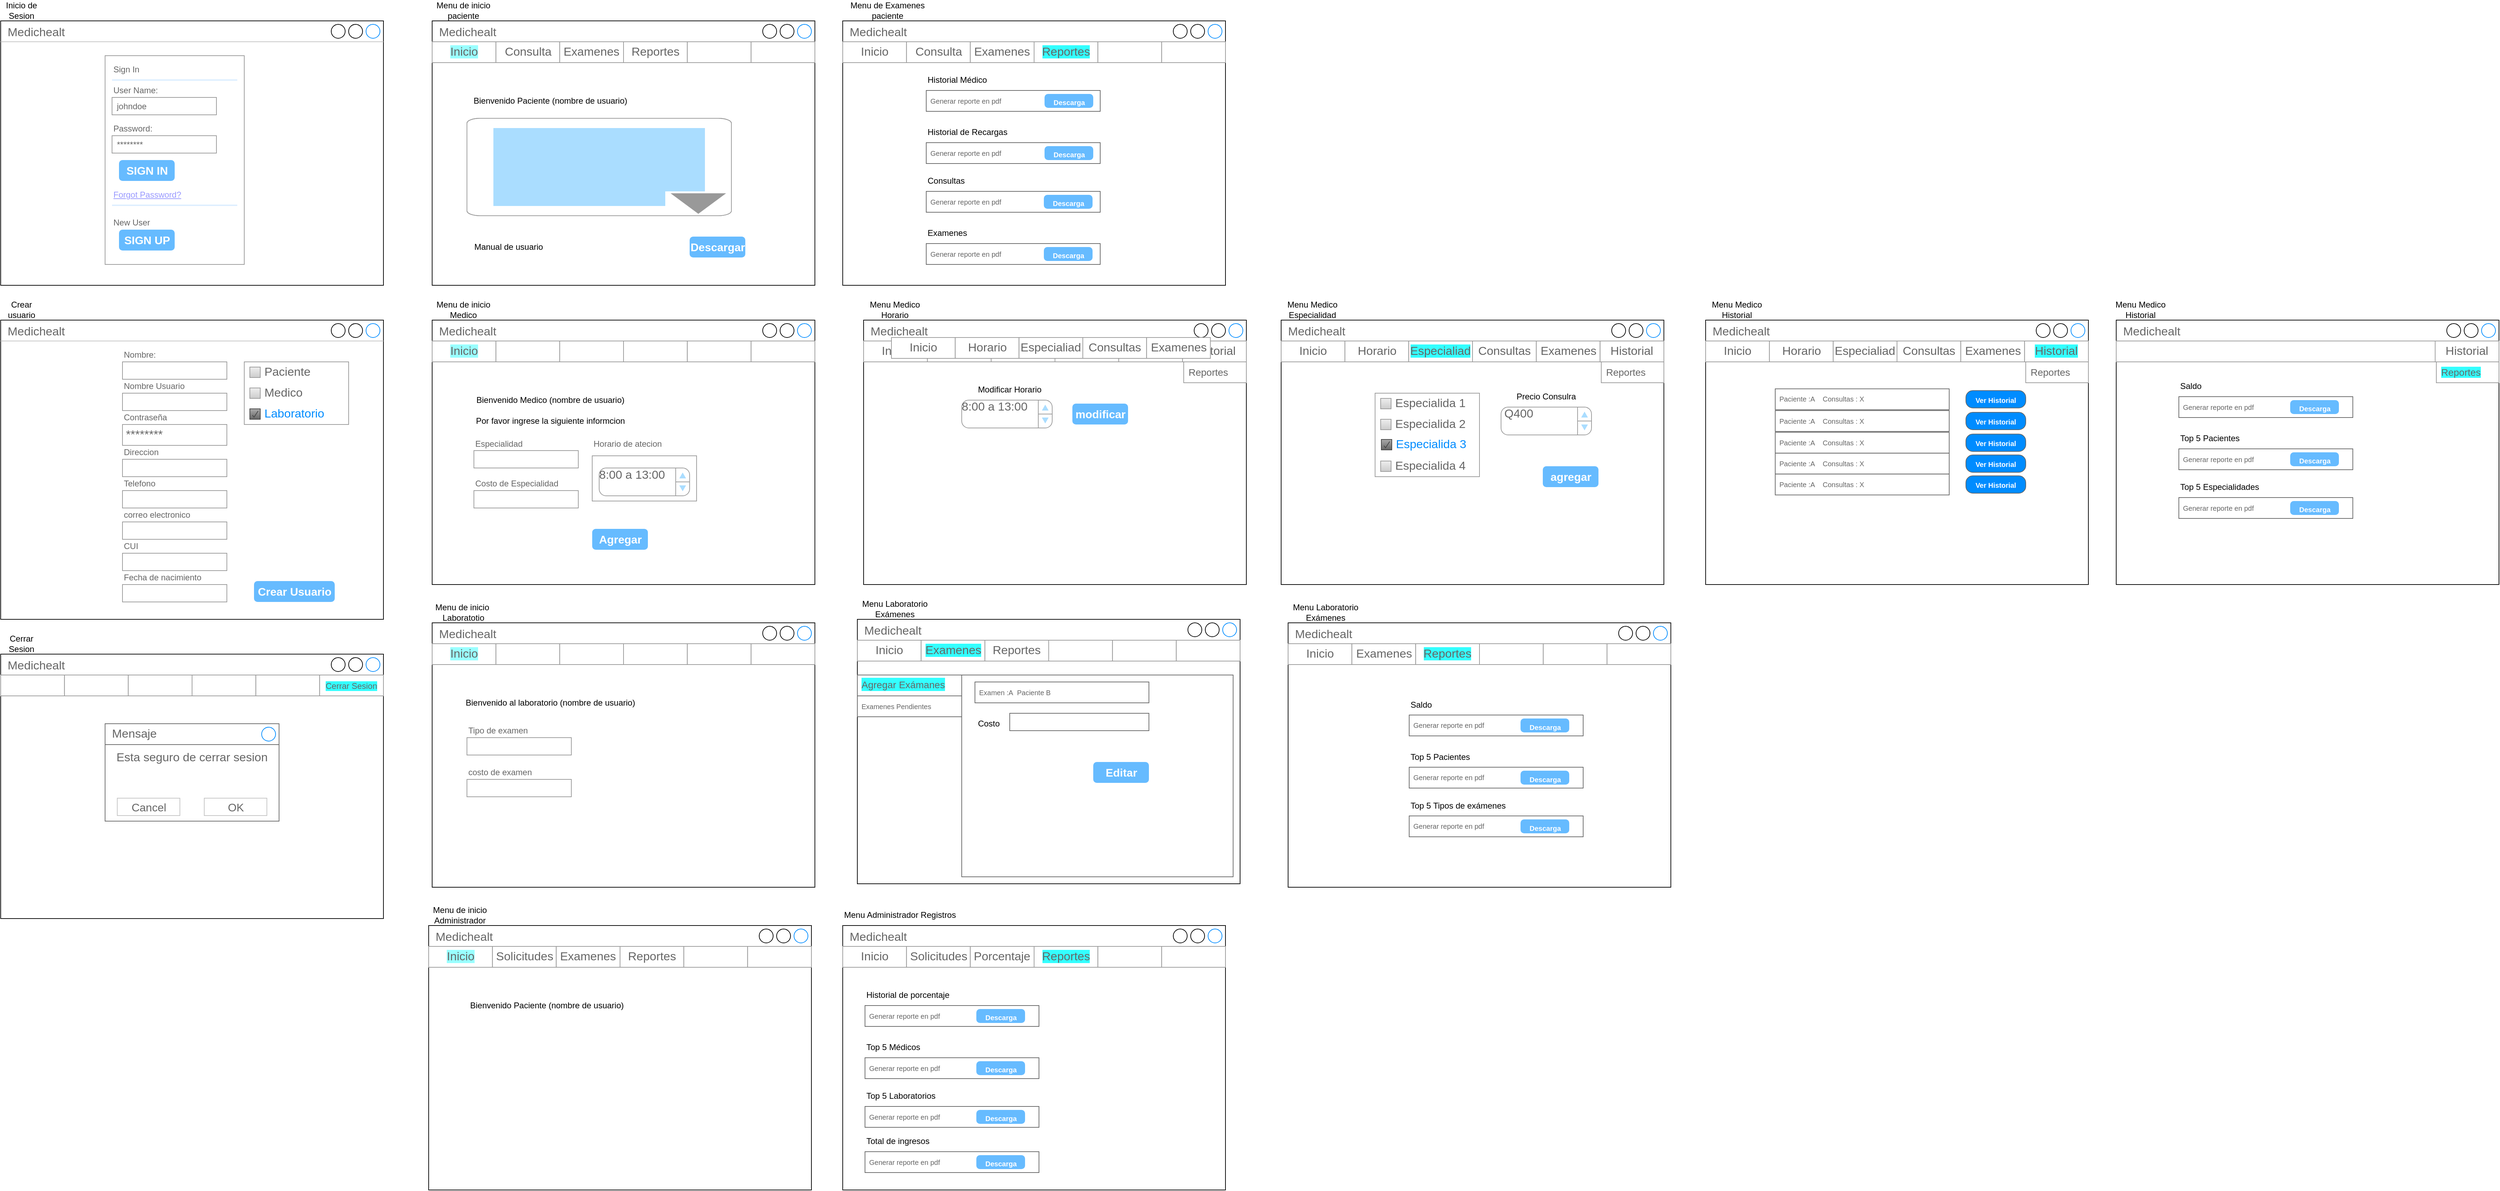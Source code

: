 <mxfile version="21.2.3" type="device">
  <diagram name="Página-1" id="GiMFMbDsPktWGJeh5ilQ">
    <mxGraphModel dx="1990" dy="985" grid="1" gridSize="10" guides="1" tooltips="1" connect="1" arrows="1" fold="1" page="1" pageScale="1" pageWidth="827" pageHeight="1169" math="0" shadow="0">
      <root>
        <mxCell id="0" />
        <mxCell id="1" parent="0" />
        <mxCell id="-4G_2_kfRSxBcvjL3f6l-1" value="Medichealt" style="strokeWidth=1;shadow=0;dashed=0;align=center;html=1;shape=mxgraph.mockup.containers.window;align=left;verticalAlign=top;spacingLeft=8;strokeColor2=#008cff;strokeColor3=#c4c4c4;fontColor=#666666;mainText=;fontSize=17;labelBackgroundColor=none;whiteSpace=wrap;" vertex="1" parent="1">
          <mxGeometry x="10" y="40" width="550" height="380" as="geometry" />
        </mxCell>
        <mxCell id="-4G_2_kfRSxBcvjL3f6l-2" value="" style="strokeWidth=1;shadow=0;dashed=0;align=center;html=1;shape=mxgraph.mockup.forms.rrect;rSize=0;strokeColor=#999999;fillColor=#ffffff;" vertex="1" parent="1">
          <mxGeometry x="160" y="90" width="200" height="300" as="geometry" />
        </mxCell>
        <mxCell id="-4G_2_kfRSxBcvjL3f6l-3" value="Sign In" style="strokeWidth=1;shadow=0;dashed=0;align=center;html=1;shape=mxgraph.mockup.forms.anchor;fontSize=12;fontColor=#666666;align=left;resizeWidth=1;spacingLeft=0;" vertex="1" parent="-4G_2_kfRSxBcvjL3f6l-2">
          <mxGeometry width="100" height="20" relative="1" as="geometry">
            <mxPoint x="10" y="10" as="offset" />
          </mxGeometry>
        </mxCell>
        <mxCell id="-4G_2_kfRSxBcvjL3f6l-4" value="" style="shape=line;strokeColor=#ddeeff;strokeWidth=2;html=1;resizeWidth=1;" vertex="1" parent="-4G_2_kfRSxBcvjL3f6l-2">
          <mxGeometry width="180" height="10" relative="1" as="geometry">
            <mxPoint x="10" y="30" as="offset" />
          </mxGeometry>
        </mxCell>
        <mxCell id="-4G_2_kfRSxBcvjL3f6l-5" value="User Name:" style="strokeWidth=1;shadow=0;dashed=0;align=center;html=1;shape=mxgraph.mockup.forms.anchor;fontSize=12;fontColor=#666666;align=left;resizeWidth=1;spacingLeft=0;" vertex="1" parent="-4G_2_kfRSxBcvjL3f6l-2">
          <mxGeometry width="100" height="20" relative="1" as="geometry">
            <mxPoint x="10" y="40" as="offset" />
          </mxGeometry>
        </mxCell>
        <mxCell id="-4G_2_kfRSxBcvjL3f6l-6" value="johndoe" style="strokeWidth=1;shadow=0;dashed=0;align=center;html=1;shape=mxgraph.mockup.forms.rrect;rSize=0;strokeColor=#999999;fontColor=#666666;align=left;spacingLeft=5;resizeWidth=1;" vertex="1" parent="-4G_2_kfRSxBcvjL3f6l-2">
          <mxGeometry width="150" height="25" relative="1" as="geometry">
            <mxPoint x="10" y="60" as="offset" />
          </mxGeometry>
        </mxCell>
        <mxCell id="-4G_2_kfRSxBcvjL3f6l-7" value="Password:" style="strokeWidth=1;shadow=0;dashed=0;align=center;html=1;shape=mxgraph.mockup.forms.anchor;fontSize=12;fontColor=#666666;align=left;resizeWidth=1;spacingLeft=0;" vertex="1" parent="-4G_2_kfRSxBcvjL3f6l-2">
          <mxGeometry width="100" height="20" relative="1" as="geometry">
            <mxPoint x="10" y="95" as="offset" />
          </mxGeometry>
        </mxCell>
        <mxCell id="-4G_2_kfRSxBcvjL3f6l-8" value="********" style="strokeWidth=1;shadow=0;dashed=0;align=center;html=1;shape=mxgraph.mockup.forms.rrect;rSize=0;strokeColor=#999999;fontColor=#666666;align=left;spacingLeft=5;resizeWidth=1;" vertex="1" parent="-4G_2_kfRSxBcvjL3f6l-2">
          <mxGeometry width="150" height="25" relative="1" as="geometry">
            <mxPoint x="10" y="115" as="offset" />
          </mxGeometry>
        </mxCell>
        <mxCell id="-4G_2_kfRSxBcvjL3f6l-9" value="SIGN IN" style="strokeWidth=1;shadow=0;dashed=0;align=center;html=1;shape=mxgraph.mockup.forms.rrect;rSize=5;strokeColor=none;fontColor=#ffffff;fillColor=#66bbff;fontSize=16;fontStyle=1;" vertex="1" parent="-4G_2_kfRSxBcvjL3f6l-2">
          <mxGeometry y="1" width="80" height="30" relative="1" as="geometry">
            <mxPoint x="20" y="-150" as="offset" />
          </mxGeometry>
        </mxCell>
        <mxCell id="-4G_2_kfRSxBcvjL3f6l-10" value="Forgot Password?" style="strokeWidth=1;shadow=0;dashed=0;align=center;html=1;shape=mxgraph.mockup.forms.anchor;fontSize=12;fontColor=#9999ff;align=left;spacingLeft=0;fontStyle=4;resizeWidth=1;" vertex="1" parent="-4G_2_kfRSxBcvjL3f6l-2">
          <mxGeometry y="1" width="150" height="20" relative="1" as="geometry">
            <mxPoint x="10" y="-110" as="offset" />
          </mxGeometry>
        </mxCell>
        <mxCell id="-4G_2_kfRSxBcvjL3f6l-11" value="" style="shape=line;strokeColor=#ddeeff;strokeWidth=2;html=1;resizeWidth=1;" vertex="1" parent="-4G_2_kfRSxBcvjL3f6l-2">
          <mxGeometry y="1" width="180" height="10" relative="1" as="geometry">
            <mxPoint x="10" y="-90" as="offset" />
          </mxGeometry>
        </mxCell>
        <mxCell id="-4G_2_kfRSxBcvjL3f6l-12" value="New User" style="strokeWidth=1;shadow=0;dashed=0;align=center;html=1;shape=mxgraph.mockup.forms.anchor;fontSize=12;fontColor=#666666;align=left;spacingLeft=0;resizeWidth=1;" vertex="1" parent="-4G_2_kfRSxBcvjL3f6l-2">
          <mxGeometry y="1" width="150" height="20" relative="1" as="geometry">
            <mxPoint x="10" y="-70" as="offset" />
          </mxGeometry>
        </mxCell>
        <mxCell id="-4G_2_kfRSxBcvjL3f6l-13" value="SIGN UP" style="strokeWidth=1;shadow=0;dashed=0;align=center;html=1;shape=mxgraph.mockup.forms.rrect;rSize=5;strokeColor=none;fontColor=#ffffff;fillColor=#66bbff;fontSize=16;fontStyle=1;" vertex="1" parent="-4G_2_kfRSxBcvjL3f6l-2">
          <mxGeometry y="1" width="80" height="30" relative="1" as="geometry">
            <mxPoint x="20" y="-50" as="offset" />
          </mxGeometry>
        </mxCell>
        <mxCell id="-4G_2_kfRSxBcvjL3f6l-14" value="Inicio de Sesion" style="text;html=1;strokeColor=none;fillColor=none;align=center;verticalAlign=middle;whiteSpace=wrap;rounded=0;" vertex="1" parent="1">
          <mxGeometry x="10" y="10" width="60" height="30" as="geometry" />
        </mxCell>
        <mxCell id="-4G_2_kfRSxBcvjL3f6l-15" value="Medichealt" style="strokeWidth=1;shadow=0;dashed=0;align=center;html=1;shape=mxgraph.mockup.containers.window;align=left;verticalAlign=top;spacingLeft=8;strokeColor2=#008cff;strokeColor3=#c4c4c4;fontColor=#666666;mainText=;fontSize=17;labelBackgroundColor=none;whiteSpace=wrap;" vertex="1" parent="1">
          <mxGeometry x="10" y="470" width="550" height="430" as="geometry" />
        </mxCell>
        <mxCell id="-4G_2_kfRSxBcvjL3f6l-16" value="Crear usuario" style="text;html=1;strokeColor=none;fillColor=none;align=center;verticalAlign=middle;whiteSpace=wrap;rounded=0;" vertex="1" parent="1">
          <mxGeometry x="10" y="440" width="60" height="30" as="geometry" />
        </mxCell>
        <mxCell id="-4G_2_kfRSxBcvjL3f6l-17" value="********" style="strokeWidth=1;shadow=0;dashed=0;align=center;html=1;shape=mxgraph.mockup.forms.pwField;strokeColor=#999999;mainText=;align=left;fontColor=#666666;fontSize=17;spacingLeft=3;" vertex="1" parent="1">
          <mxGeometry x="185" y="620" width="150" height="30" as="geometry" />
        </mxCell>
        <mxCell id="-4G_2_kfRSxBcvjL3f6l-18" value="Nombre:" style="strokeWidth=1;shadow=0;dashed=0;align=center;html=1;shape=mxgraph.mockup.forms.anchor;fontSize=12;fontColor=#666666;align=left;resizeWidth=1;spacingLeft=0;" vertex="1" parent="1">
          <mxGeometry x="185" y="510" width="100" height="20" as="geometry" />
        </mxCell>
        <mxCell id="-4G_2_kfRSxBcvjL3f6l-19" value="" style="strokeWidth=1;shadow=0;dashed=0;align=center;html=1;shape=mxgraph.mockup.forms.rrect;rSize=0;strokeColor=#999999;fontColor=#666666;align=left;spacingLeft=5;resizeWidth=1;" vertex="1" parent="1">
          <mxGeometry x="185" y="530" width="150" height="25" as="geometry" />
        </mxCell>
        <mxCell id="-4G_2_kfRSxBcvjL3f6l-20" value="Nombre Usuario" style="strokeWidth=1;shadow=0;dashed=0;align=center;html=1;shape=mxgraph.mockup.forms.anchor;fontSize=12;fontColor=#666666;align=left;resizeWidth=1;spacingLeft=0;" vertex="1" parent="1">
          <mxGeometry x="185" y="555" width="100" height="20" as="geometry" />
        </mxCell>
        <mxCell id="-4G_2_kfRSxBcvjL3f6l-21" value="" style="strokeWidth=1;shadow=0;dashed=0;align=center;html=1;shape=mxgraph.mockup.forms.rrect;rSize=0;strokeColor=#999999;fontColor=#666666;align=left;spacingLeft=5;resizeWidth=1;" vertex="1" parent="1">
          <mxGeometry x="185" y="575" width="150" height="25" as="geometry" />
        </mxCell>
        <mxCell id="-4G_2_kfRSxBcvjL3f6l-22" value="Direccion" style="strokeWidth=1;shadow=0;dashed=0;align=center;html=1;shape=mxgraph.mockup.forms.anchor;fontSize=12;fontColor=#666666;align=left;resizeWidth=1;spacingLeft=0;" vertex="1" parent="1">
          <mxGeometry x="185" y="650" width="100" height="20" as="geometry" />
        </mxCell>
        <mxCell id="-4G_2_kfRSxBcvjL3f6l-23" value="" style="strokeWidth=1;shadow=0;dashed=0;align=center;html=1;shape=mxgraph.mockup.forms.rrect;rSize=0;strokeColor=#999999;fontColor=#666666;align=left;spacingLeft=5;resizeWidth=1;" vertex="1" parent="1">
          <mxGeometry x="185" y="670" width="150" height="25" as="geometry" />
        </mxCell>
        <mxCell id="-4G_2_kfRSxBcvjL3f6l-24" value="Contraseña" style="strokeWidth=1;shadow=0;dashed=0;align=center;html=1;shape=mxgraph.mockup.forms.anchor;fontSize=12;fontColor=#666666;align=left;resizeWidth=1;spacingLeft=0;" vertex="1" parent="1">
          <mxGeometry x="185" y="600" width="100" height="20" as="geometry" />
        </mxCell>
        <mxCell id="-4G_2_kfRSxBcvjL3f6l-25" value="Telefono" style="strokeWidth=1;shadow=0;dashed=0;align=center;html=1;shape=mxgraph.mockup.forms.anchor;fontSize=12;fontColor=#666666;align=left;resizeWidth=1;spacingLeft=0;" vertex="1" parent="1">
          <mxGeometry x="185" y="695" width="100" height="20" as="geometry" />
        </mxCell>
        <mxCell id="-4G_2_kfRSxBcvjL3f6l-26" value="" style="strokeWidth=1;shadow=0;dashed=0;align=center;html=1;shape=mxgraph.mockup.forms.rrect;rSize=0;strokeColor=#999999;fontColor=#666666;align=left;spacingLeft=5;resizeWidth=1;" vertex="1" parent="1">
          <mxGeometry x="185" y="715" width="150" height="25" as="geometry" />
        </mxCell>
        <mxCell id="-4G_2_kfRSxBcvjL3f6l-27" value="correo electronico" style="strokeWidth=1;shadow=0;dashed=0;align=center;html=1;shape=mxgraph.mockup.forms.anchor;fontSize=12;fontColor=#666666;align=left;resizeWidth=1;spacingLeft=0;" vertex="1" parent="1">
          <mxGeometry x="185" y="740" width="100" height="20" as="geometry" />
        </mxCell>
        <mxCell id="-4G_2_kfRSxBcvjL3f6l-28" value="" style="strokeWidth=1;shadow=0;dashed=0;align=center;html=1;shape=mxgraph.mockup.forms.rrect;rSize=0;strokeColor=#999999;fontColor=#666666;align=left;spacingLeft=5;resizeWidth=1;" vertex="1" parent="1">
          <mxGeometry x="185" y="760" width="150" height="25" as="geometry" />
        </mxCell>
        <mxCell id="-4G_2_kfRSxBcvjL3f6l-29" value="CUI" style="strokeWidth=1;shadow=0;dashed=0;align=center;html=1;shape=mxgraph.mockup.forms.anchor;fontSize=12;fontColor=#666666;align=left;resizeWidth=1;spacingLeft=0;" vertex="1" parent="1">
          <mxGeometry x="185" y="785" width="100" height="20" as="geometry" />
        </mxCell>
        <mxCell id="-4G_2_kfRSxBcvjL3f6l-30" value="" style="strokeWidth=1;shadow=0;dashed=0;align=center;html=1;shape=mxgraph.mockup.forms.rrect;rSize=0;strokeColor=#999999;fontColor=#666666;align=left;spacingLeft=5;resizeWidth=1;" vertex="1" parent="1">
          <mxGeometry x="185" y="805" width="150" height="25" as="geometry" />
        </mxCell>
        <mxCell id="-4G_2_kfRSxBcvjL3f6l-31" value="Fecha de nacimiento" style="strokeWidth=1;shadow=0;dashed=0;align=center;html=1;shape=mxgraph.mockup.forms.anchor;fontSize=12;fontColor=#666666;align=left;resizeWidth=1;spacingLeft=0;" vertex="1" parent="1">
          <mxGeometry x="185" y="830" width="100" height="20" as="geometry" />
        </mxCell>
        <mxCell id="-4G_2_kfRSxBcvjL3f6l-32" value="" style="strokeWidth=1;shadow=0;dashed=0;align=center;html=1;shape=mxgraph.mockup.forms.rrect;rSize=0;strokeColor=#999999;fontColor=#666666;align=left;spacingLeft=5;resizeWidth=1;" vertex="1" parent="1">
          <mxGeometry x="185" y="850" width="150" height="25" as="geometry" />
        </mxCell>
        <mxCell id="-4G_2_kfRSxBcvjL3f6l-33" value="Crear Usuario" style="strokeWidth=1;shadow=0;dashed=0;align=center;html=1;shape=mxgraph.mockup.forms.rrect;rSize=5;strokeColor=none;fontColor=#ffffff;fillColor=#66bbff;fontSize=16;fontStyle=1;" vertex="1" parent="1">
          <mxGeometry x="374" y="845" width="116" height="30" as="geometry" />
        </mxCell>
        <mxCell id="-4G_2_kfRSxBcvjL3f6l-34" value="Medichealt" style="strokeWidth=1;shadow=0;dashed=0;align=center;html=1;shape=mxgraph.mockup.containers.window;align=left;verticalAlign=top;spacingLeft=8;strokeColor2=#008cff;strokeColor3=#c4c4c4;fontColor=#666666;mainText=;fontSize=17;labelBackgroundColor=none;whiteSpace=wrap;" vertex="1" parent="1">
          <mxGeometry x="630" y="40" width="550" height="380" as="geometry" />
        </mxCell>
        <mxCell id="-4G_2_kfRSxBcvjL3f6l-35" value="Bienvenido Paciente (nombre de usuario)" style="text;html=1;strokeColor=none;fillColor=none;align=center;verticalAlign=middle;whiteSpace=wrap;rounded=0;" vertex="1" parent="1">
          <mxGeometry x="660" y="140" width="280" height="30" as="geometry" />
        </mxCell>
        <mxCell id="-4G_2_kfRSxBcvjL3f6l-36" value="" style="strokeWidth=1;shadow=0;dashed=0;align=center;html=1;shape=mxgraph.mockup.forms.rrect;rSize=0;strokeColor=#999999;" vertex="1" parent="1">
          <mxGeometry x="630" y="70" width="550" height="30" as="geometry" />
        </mxCell>
        <mxCell id="-4G_2_kfRSxBcvjL3f6l-37" value="&lt;span style=&quot;background-color: rgb(153, 255, 255);&quot;&gt;Inicio&lt;/span&gt;" style="strokeColor=inherit;fillColor=inherit;gradientColor=inherit;strokeWidth=1;shadow=0;dashed=0;align=center;html=1;shape=mxgraph.mockup.forms.rrect;rSize=0;fontSize=17;fontColor=#666666;whiteSpace=wrap;" vertex="1" parent="-4G_2_kfRSxBcvjL3f6l-36">
          <mxGeometry width="91.667" height="30" as="geometry" />
        </mxCell>
        <mxCell id="-4G_2_kfRSxBcvjL3f6l-38" value="Consulta" style="strokeColor=inherit;fillColor=inherit;gradientColor=inherit;strokeWidth=1;shadow=0;dashed=0;align=center;html=1;shape=mxgraph.mockup.forms.rrect;rSize=0;fontSize=17;fontColor=#666666;whiteSpace=wrap;" vertex="1" parent="-4G_2_kfRSxBcvjL3f6l-36">
          <mxGeometry x="91.667" width="91.667" height="30" as="geometry" />
        </mxCell>
        <mxCell id="-4G_2_kfRSxBcvjL3f6l-39" value="Examenes" style="strokeColor=inherit;fillColor=inherit;gradientColor=inherit;strokeWidth=1;shadow=0;dashed=0;align=center;html=1;shape=mxgraph.mockup.forms.rrect;rSize=0;fontSize=17;fontColor=#666666;whiteSpace=wrap;" vertex="1" parent="-4G_2_kfRSxBcvjL3f6l-36">
          <mxGeometry x="183.333" width="91.667" height="30" as="geometry" />
        </mxCell>
        <mxCell id="-4G_2_kfRSxBcvjL3f6l-40" value="Reportes" style="strokeColor=inherit;fillColor=inherit;gradientColor=inherit;strokeWidth=1;shadow=0;dashed=0;align=center;html=1;shape=mxgraph.mockup.forms.rrect;rSize=0;fontSize=17;fontColor=#666666;whiteSpace=wrap;" vertex="1" parent="-4G_2_kfRSxBcvjL3f6l-36">
          <mxGeometry x="275" width="91.667" height="30" as="geometry" />
        </mxCell>
        <mxCell id="-4G_2_kfRSxBcvjL3f6l-41" value="" style="strokeColor=inherit;fillColor=inherit;gradientColor=inherit;strokeWidth=1;shadow=0;dashed=0;align=center;html=1;shape=mxgraph.mockup.forms.rrect;rSize=0;fontSize=17;fontColor=#666666;whiteSpace=wrap;" vertex="1" parent="-4G_2_kfRSxBcvjL3f6l-36">
          <mxGeometry x="366.667" width="91.667" height="30" as="geometry" />
        </mxCell>
        <mxCell id="-4G_2_kfRSxBcvjL3f6l-42" value="" style="strokeColor=inherit;fillColor=inherit;gradientColor=inherit;strokeWidth=1;shadow=0;dashed=0;align=center;html=1;shape=mxgraph.mockup.forms.rrect;rSize=0;fontSize=17;fontColor=#666666;whiteSpace=wrap;" vertex="1" parent="-4G_2_kfRSxBcvjL3f6l-36">
          <mxGeometry x="458.333" width="91.667" height="30" as="geometry" />
        </mxCell>
        <mxCell id="-4G_2_kfRSxBcvjL3f6l-43" value="" style="strokeWidth=1;shadow=0;dashed=0;align=center;html=1;shape=mxgraph.mockup.forms.rrect;rSize=0;strokeColor=#999999;fillColor=#ffffff;recursiveResize=0;" vertex="1" parent="1">
          <mxGeometry x="360" y="530" width="150" height="90" as="geometry" />
        </mxCell>
        <mxCell id="-4G_2_kfRSxBcvjL3f6l-44" value="Paciente" style="strokeWidth=1;shadow=0;dashed=0;align=center;html=1;shape=mxgraph.mockup.forms.rrect;rSize=0;fillColor=#eeeeee;strokeColor=#999999;gradientColor=#cccccc;align=left;spacingLeft=4;fontSize=17;fontColor=#666666;labelPosition=right;" vertex="1" parent="-4G_2_kfRSxBcvjL3f6l-43">
          <mxGeometry x="8" y="7.5" width="15" height="15" as="geometry" />
        </mxCell>
        <mxCell id="-4G_2_kfRSxBcvjL3f6l-45" value="Medico" style="strokeWidth=1;shadow=0;dashed=0;align=center;html=1;shape=mxgraph.mockup.forms.rrect;rSize=0;fillColor=#eeeeee;strokeColor=#999999;gradientColor=#cccccc;align=left;spacingLeft=4;fontSize=17;fontColor=#666666;labelPosition=right;" vertex="1" parent="-4G_2_kfRSxBcvjL3f6l-43">
          <mxGeometry x="8" y="37.5" width="15" height="15" as="geometry" />
        </mxCell>
        <mxCell id="-4G_2_kfRSxBcvjL3f6l-46" value="Laboratorio" style="strokeWidth=1;shadow=0;dashed=0;align=center;html=1;shape=mxgraph.mockup.forms.checkbox;rSize=0;resizable=0;fillColor=#aaaaaa;strokeColor=#444444;gradientColor=#666666;align=left;spacingLeft=4;fontSize=17;fontColor=#008cff;labelPosition=right;" vertex="1" parent="-4G_2_kfRSxBcvjL3f6l-43">
          <mxGeometry x="8" y="67.5" width="15" height="15" as="geometry" />
        </mxCell>
        <mxCell id="-4G_2_kfRSxBcvjL3f6l-47" value="" style="verticalLabelPosition=bottom;shadow=0;dashed=0;align=center;html=1;verticalAlign=top;strokeWidth=1;shape=mxgraph.mockup.forms.colorPicker;chosenColor=#aaddff;" vertex="1" parent="1">
          <mxGeometry x="680" y="180" width="380" height="140" as="geometry" />
        </mxCell>
        <mxCell id="-4G_2_kfRSxBcvjL3f6l-48" value="Manual de usuario" style="text;html=1;strokeColor=none;fillColor=none;align=center;verticalAlign=middle;whiteSpace=wrap;rounded=0;" vertex="1" parent="1">
          <mxGeometry x="600" y="350" width="280" height="30" as="geometry" />
        </mxCell>
        <mxCell id="-4G_2_kfRSxBcvjL3f6l-49" value="Menu de inicio paciente" style="text;html=1;strokeColor=none;fillColor=none;align=center;verticalAlign=middle;whiteSpace=wrap;rounded=0;" vertex="1" parent="1">
          <mxGeometry x="630" y="10" width="90" height="30" as="geometry" />
        </mxCell>
        <mxCell id="-4G_2_kfRSxBcvjL3f6l-50" value="Medichealt" style="strokeWidth=1;shadow=0;dashed=0;align=center;html=1;shape=mxgraph.mockup.containers.window;align=left;verticalAlign=top;spacingLeft=8;strokeColor2=#008cff;strokeColor3=#c4c4c4;fontColor=#666666;mainText=;fontSize=17;labelBackgroundColor=none;whiteSpace=wrap;" vertex="1" parent="1">
          <mxGeometry x="630" y="470" width="550" height="380" as="geometry" />
        </mxCell>
        <mxCell id="-4G_2_kfRSxBcvjL3f6l-51" value="Bienvenido Medico (nombre de usuario)" style="text;html=1;strokeColor=none;fillColor=none;align=center;verticalAlign=middle;whiteSpace=wrap;rounded=0;" vertex="1" parent="1">
          <mxGeometry x="660" y="570" width="280" height="30" as="geometry" />
        </mxCell>
        <mxCell id="-4G_2_kfRSxBcvjL3f6l-52" value="" style="strokeWidth=1;shadow=0;dashed=0;align=center;html=1;shape=mxgraph.mockup.forms.rrect;rSize=0;strokeColor=#999999;" vertex="1" parent="1">
          <mxGeometry x="630" y="500" width="550" height="30" as="geometry" />
        </mxCell>
        <mxCell id="-4G_2_kfRSxBcvjL3f6l-53" value="&lt;span style=&quot;background-color: rgb(153, 255, 255);&quot;&gt;Inicio&lt;/span&gt;" style="strokeColor=inherit;fillColor=inherit;gradientColor=inherit;strokeWidth=1;shadow=0;dashed=0;align=center;html=1;shape=mxgraph.mockup.forms.rrect;rSize=0;fontSize=17;fontColor=#666666;whiteSpace=wrap;" vertex="1" parent="-4G_2_kfRSxBcvjL3f6l-52">
          <mxGeometry width="91.667" height="30" as="geometry" />
        </mxCell>
        <mxCell id="-4G_2_kfRSxBcvjL3f6l-54" value="" style="strokeColor=inherit;fillColor=inherit;gradientColor=inherit;strokeWidth=1;shadow=0;dashed=0;align=center;html=1;shape=mxgraph.mockup.forms.rrect;rSize=0;fontSize=17;fontColor=#666666;whiteSpace=wrap;" vertex="1" parent="-4G_2_kfRSxBcvjL3f6l-52">
          <mxGeometry x="91.667" width="91.667" height="30" as="geometry" />
        </mxCell>
        <mxCell id="-4G_2_kfRSxBcvjL3f6l-55" value="" style="strokeColor=inherit;fillColor=inherit;gradientColor=inherit;strokeWidth=1;shadow=0;dashed=0;align=center;html=1;shape=mxgraph.mockup.forms.rrect;rSize=0;fontSize=17;fontColor=#666666;whiteSpace=wrap;" vertex="1" parent="-4G_2_kfRSxBcvjL3f6l-52">
          <mxGeometry x="183.333" width="91.667" height="30" as="geometry" />
        </mxCell>
        <mxCell id="-4G_2_kfRSxBcvjL3f6l-56" value="" style="strokeColor=inherit;fillColor=inherit;gradientColor=inherit;strokeWidth=1;shadow=0;dashed=0;align=center;html=1;shape=mxgraph.mockup.forms.rrect;rSize=0;fontSize=17;fontColor=#666666;whiteSpace=wrap;" vertex="1" parent="-4G_2_kfRSxBcvjL3f6l-52">
          <mxGeometry x="275" width="91.667" height="30" as="geometry" />
        </mxCell>
        <mxCell id="-4G_2_kfRSxBcvjL3f6l-57" value="" style="strokeColor=inherit;fillColor=inherit;gradientColor=inherit;strokeWidth=1;shadow=0;dashed=0;align=center;html=1;shape=mxgraph.mockup.forms.rrect;rSize=0;fontSize=17;fontColor=#666666;whiteSpace=wrap;" vertex="1" parent="-4G_2_kfRSxBcvjL3f6l-52">
          <mxGeometry x="366.667" width="91.667" height="30" as="geometry" />
        </mxCell>
        <mxCell id="-4G_2_kfRSxBcvjL3f6l-58" value="" style="strokeColor=inherit;fillColor=inherit;gradientColor=inherit;strokeWidth=1;shadow=0;dashed=0;align=center;html=1;shape=mxgraph.mockup.forms.rrect;rSize=0;fontSize=17;fontColor=#666666;whiteSpace=wrap;" vertex="1" parent="-4G_2_kfRSxBcvjL3f6l-52">
          <mxGeometry x="458.333" width="91.667" height="30" as="geometry" />
        </mxCell>
        <mxCell id="-4G_2_kfRSxBcvjL3f6l-59" value="Menu de inicio Medico" style="text;html=1;strokeColor=none;fillColor=none;align=center;verticalAlign=middle;whiteSpace=wrap;rounded=0;" vertex="1" parent="1">
          <mxGeometry x="630" y="440" width="90" height="30" as="geometry" />
        </mxCell>
        <mxCell id="-4G_2_kfRSxBcvjL3f6l-60" value="Medichealt" style="strokeWidth=1;shadow=0;dashed=0;align=center;html=1;shape=mxgraph.mockup.containers.window;align=left;verticalAlign=top;spacingLeft=8;strokeColor2=#008cff;strokeColor3=#c4c4c4;fontColor=#666666;mainText=;fontSize=17;labelBackgroundColor=none;whiteSpace=wrap;" vertex="1" parent="1">
          <mxGeometry x="630" y="905" width="550" height="380" as="geometry" />
        </mxCell>
        <mxCell id="-4G_2_kfRSxBcvjL3f6l-61" value="Bienvenido al laboratorio (nombre de usuario)" style="text;html=1;strokeColor=none;fillColor=none;align=center;verticalAlign=middle;whiteSpace=wrap;rounded=0;" vertex="1" parent="1">
          <mxGeometry x="660" y="1005" width="280" height="30" as="geometry" />
        </mxCell>
        <mxCell id="-4G_2_kfRSxBcvjL3f6l-62" value="" style="strokeWidth=1;shadow=0;dashed=0;align=center;html=1;shape=mxgraph.mockup.forms.rrect;rSize=0;strokeColor=#999999;" vertex="1" parent="1">
          <mxGeometry x="630" y="935" width="550" height="30" as="geometry" />
        </mxCell>
        <mxCell id="-4G_2_kfRSxBcvjL3f6l-63" value="&lt;span style=&quot;background-color: rgb(153, 255, 255);&quot;&gt;Inicio&lt;/span&gt;" style="strokeColor=inherit;fillColor=inherit;gradientColor=inherit;strokeWidth=1;shadow=0;dashed=0;align=center;html=1;shape=mxgraph.mockup.forms.rrect;rSize=0;fontSize=17;fontColor=#666666;whiteSpace=wrap;" vertex="1" parent="-4G_2_kfRSxBcvjL3f6l-62">
          <mxGeometry width="91.667" height="30" as="geometry" />
        </mxCell>
        <mxCell id="-4G_2_kfRSxBcvjL3f6l-64" value="" style="strokeColor=inherit;fillColor=inherit;gradientColor=inherit;strokeWidth=1;shadow=0;dashed=0;align=center;html=1;shape=mxgraph.mockup.forms.rrect;rSize=0;fontSize=17;fontColor=#666666;whiteSpace=wrap;" vertex="1" parent="-4G_2_kfRSxBcvjL3f6l-62">
          <mxGeometry x="91.667" width="91.667" height="30" as="geometry" />
        </mxCell>
        <mxCell id="-4G_2_kfRSxBcvjL3f6l-65" value="" style="strokeColor=inherit;fillColor=inherit;gradientColor=inherit;strokeWidth=1;shadow=0;dashed=0;align=center;html=1;shape=mxgraph.mockup.forms.rrect;rSize=0;fontSize=17;fontColor=#666666;whiteSpace=wrap;" vertex="1" parent="-4G_2_kfRSxBcvjL3f6l-62">
          <mxGeometry x="183.333" width="91.667" height="30" as="geometry" />
        </mxCell>
        <mxCell id="-4G_2_kfRSxBcvjL3f6l-66" value="" style="strokeColor=inherit;fillColor=inherit;gradientColor=inherit;strokeWidth=1;shadow=0;dashed=0;align=center;html=1;shape=mxgraph.mockup.forms.rrect;rSize=0;fontSize=17;fontColor=#666666;whiteSpace=wrap;" vertex="1" parent="-4G_2_kfRSxBcvjL3f6l-62">
          <mxGeometry x="275" width="91.667" height="30" as="geometry" />
        </mxCell>
        <mxCell id="-4G_2_kfRSxBcvjL3f6l-67" value="" style="strokeColor=inherit;fillColor=inherit;gradientColor=inherit;strokeWidth=1;shadow=0;dashed=0;align=center;html=1;shape=mxgraph.mockup.forms.rrect;rSize=0;fontSize=17;fontColor=#666666;whiteSpace=wrap;" vertex="1" parent="-4G_2_kfRSxBcvjL3f6l-62">
          <mxGeometry x="366.667" width="91.667" height="30" as="geometry" />
        </mxCell>
        <mxCell id="-4G_2_kfRSxBcvjL3f6l-68" value="" style="strokeColor=inherit;fillColor=inherit;gradientColor=inherit;strokeWidth=1;shadow=0;dashed=0;align=center;html=1;shape=mxgraph.mockup.forms.rrect;rSize=0;fontSize=17;fontColor=#666666;whiteSpace=wrap;" vertex="1" parent="-4G_2_kfRSxBcvjL3f6l-62">
          <mxGeometry x="458.333" width="91.667" height="30" as="geometry" />
        </mxCell>
        <mxCell id="-4G_2_kfRSxBcvjL3f6l-69" value="Menu de inicio&amp;nbsp;&lt;br&gt;Laboratotio" style="text;html=1;strokeColor=none;fillColor=none;align=center;verticalAlign=middle;whiteSpace=wrap;rounded=0;" vertex="1" parent="1">
          <mxGeometry x="630" y="875" width="90" height="30" as="geometry" />
        </mxCell>
        <mxCell id="-4G_2_kfRSxBcvjL3f6l-70" value="Por favor ingrese la siguiente informcion" style="text;html=1;strokeColor=none;fillColor=none;align=center;verticalAlign=middle;whiteSpace=wrap;rounded=0;" vertex="1" parent="1">
          <mxGeometry x="660" y="600" width="280" height="30" as="geometry" />
        </mxCell>
        <mxCell id="-4G_2_kfRSxBcvjL3f6l-71" value="Especialidad" style="strokeWidth=1;shadow=0;dashed=0;align=center;html=1;shape=mxgraph.mockup.forms.anchor;fontSize=12;fontColor=#666666;align=left;resizeWidth=1;spacingLeft=0;" vertex="1" parent="1">
          <mxGeometry x="690" y="637.5" width="100" height="20" as="geometry" />
        </mxCell>
        <mxCell id="-4G_2_kfRSxBcvjL3f6l-72" value="" style="strokeWidth=1;shadow=0;dashed=0;align=center;html=1;shape=mxgraph.mockup.forms.rrect;rSize=0;strokeColor=#999999;fontColor=#666666;align=left;spacingLeft=5;resizeWidth=1;" vertex="1" parent="1">
          <mxGeometry x="690" y="657.5" width="150" height="25" as="geometry" />
        </mxCell>
        <mxCell id="-4G_2_kfRSxBcvjL3f6l-73" value="Costo de Especialidad" style="strokeWidth=1;shadow=0;dashed=0;align=center;html=1;shape=mxgraph.mockup.forms.anchor;fontSize=12;fontColor=#666666;align=left;resizeWidth=1;spacingLeft=0;" vertex="1" parent="1">
          <mxGeometry x="690" y="695" width="100" height="20" as="geometry" />
        </mxCell>
        <mxCell id="-4G_2_kfRSxBcvjL3f6l-74" value="" style="strokeWidth=1;shadow=0;dashed=0;align=center;html=1;shape=mxgraph.mockup.forms.rrect;rSize=0;strokeColor=#999999;fontColor=#666666;align=left;spacingLeft=5;resizeWidth=1;" vertex="1" parent="1">
          <mxGeometry x="690" y="715" width="150" height="25" as="geometry" />
        </mxCell>
        <mxCell id="-4G_2_kfRSxBcvjL3f6l-75" value="Horario de atecion" style="strokeWidth=1;shadow=0;dashed=0;align=center;html=1;shape=mxgraph.mockup.forms.anchor;fontSize=12;fontColor=#666666;align=left;resizeWidth=1;spacingLeft=0;" vertex="1" parent="1">
          <mxGeometry x="860" y="637.5" width="100" height="20" as="geometry" />
        </mxCell>
        <mxCell id="-4G_2_kfRSxBcvjL3f6l-76" value="" style="strokeWidth=1;shadow=0;dashed=0;align=center;html=1;shape=mxgraph.mockup.forms.rrect;rSize=0;strokeColor=#999999;fillColor=#ffffff;recursiveResize=0;" vertex="1" parent="1">
          <mxGeometry x="860" y="665" width="150" height="65" as="geometry" />
        </mxCell>
        <mxCell id="-4G_2_kfRSxBcvjL3f6l-77" value="Tipo de examen" style="strokeWidth=1;shadow=0;dashed=0;align=center;html=1;shape=mxgraph.mockup.forms.anchor;fontSize=12;fontColor=#666666;align=left;resizeWidth=1;spacingLeft=0;" vertex="1" parent="1">
          <mxGeometry x="680" y="1050" width="100" height="20" as="geometry" />
        </mxCell>
        <mxCell id="-4G_2_kfRSxBcvjL3f6l-78" value="" style="strokeWidth=1;shadow=0;dashed=0;align=center;html=1;shape=mxgraph.mockup.forms.rrect;rSize=0;strokeColor=#999999;fontColor=#666666;align=left;spacingLeft=5;resizeWidth=1;" vertex="1" parent="1">
          <mxGeometry x="680" y="1070" width="150" height="25" as="geometry" />
        </mxCell>
        <mxCell id="-4G_2_kfRSxBcvjL3f6l-79" value="costo de examen" style="strokeWidth=1;shadow=0;dashed=0;align=center;html=1;shape=mxgraph.mockup.forms.anchor;fontSize=12;fontColor=#666666;align=left;resizeWidth=1;spacingLeft=0;" vertex="1" parent="1">
          <mxGeometry x="680" y="1110" width="100" height="20" as="geometry" />
        </mxCell>
        <mxCell id="-4G_2_kfRSxBcvjL3f6l-80" value="" style="strokeWidth=1;shadow=0;dashed=0;align=center;html=1;shape=mxgraph.mockup.forms.rrect;rSize=0;strokeColor=#999999;fontColor=#666666;align=left;spacingLeft=5;resizeWidth=1;" vertex="1" parent="1">
          <mxGeometry x="680" y="1130" width="150" height="25" as="geometry" />
        </mxCell>
        <mxCell id="-4G_2_kfRSxBcvjL3f6l-81" value="Agregar" style="strokeWidth=1;shadow=0;dashed=0;align=center;html=1;shape=mxgraph.mockup.forms.rrect;rSize=5;strokeColor=none;fontColor=#ffffff;fillColor=#66bbff;fontSize=16;fontStyle=1;" vertex="1" parent="1">
          <mxGeometry x="860" y="770.0" width="80" height="30" as="geometry" />
        </mxCell>
        <mxCell id="-4G_2_kfRSxBcvjL3f6l-82" value="Medichealt" style="strokeWidth=1;shadow=0;dashed=0;align=center;html=1;shape=mxgraph.mockup.containers.window;align=left;verticalAlign=top;spacingLeft=8;strokeColor2=#008cff;strokeColor3=#c4c4c4;fontColor=#666666;mainText=;fontSize=17;labelBackgroundColor=none;whiteSpace=wrap;" vertex="1" parent="1">
          <mxGeometry x="1250" y="470" width="550" height="380" as="geometry" />
        </mxCell>
        <mxCell id="-4G_2_kfRSxBcvjL3f6l-83" value="" style="strokeWidth=1;shadow=0;dashed=0;align=center;html=1;shape=mxgraph.mockup.forms.rrect;rSize=0;strokeColor=#999999;" vertex="1" parent="1">
          <mxGeometry x="1250" y="500" width="550" height="30" as="geometry" />
        </mxCell>
        <mxCell id="-4G_2_kfRSxBcvjL3f6l-84" value="&lt;span style=&quot;background-color: rgb(255, 255, 255);&quot;&gt;Inicio&lt;/span&gt;" style="strokeColor=inherit;fillColor=inherit;gradientColor=inherit;strokeWidth=1;shadow=0;dashed=0;align=center;html=1;shape=mxgraph.mockup.forms.rrect;rSize=0;fontSize=17;fontColor=#666666;whiteSpace=wrap;" vertex="1" parent="-4G_2_kfRSxBcvjL3f6l-83">
          <mxGeometry width="91.667" height="30" as="geometry" />
        </mxCell>
        <mxCell id="-4G_2_kfRSxBcvjL3f6l-85" value="&lt;span style=&quot;background-color: rgb(51, 255, 255);&quot;&gt;Horario&lt;/span&gt;" style="strokeColor=inherit;fillColor=inherit;gradientColor=inherit;strokeWidth=1;shadow=0;dashed=0;align=center;html=1;shape=mxgraph.mockup.forms.rrect;rSize=0;fontSize=17;fontColor=#666666;whiteSpace=wrap;" vertex="1" parent="-4G_2_kfRSxBcvjL3f6l-83">
          <mxGeometry x="91.667" width="91.667" height="30" as="geometry" />
        </mxCell>
        <mxCell id="-4G_2_kfRSxBcvjL3f6l-86" value="Especialiad" style="strokeColor=inherit;fillColor=inherit;gradientColor=inherit;strokeWidth=1;shadow=0;dashed=0;align=center;html=1;shape=mxgraph.mockup.forms.rrect;rSize=0;fontSize=17;fontColor=#666666;whiteSpace=wrap;" vertex="1" parent="-4G_2_kfRSxBcvjL3f6l-83">
          <mxGeometry x="183.333" width="91.667" height="30" as="geometry" />
        </mxCell>
        <mxCell id="-4G_2_kfRSxBcvjL3f6l-87" value="Consultas" style="strokeColor=inherit;fillColor=inherit;gradientColor=inherit;strokeWidth=1;shadow=0;dashed=0;align=center;html=1;shape=mxgraph.mockup.forms.rrect;rSize=0;fontSize=17;fontColor=#666666;whiteSpace=wrap;" vertex="1" parent="-4G_2_kfRSxBcvjL3f6l-83">
          <mxGeometry x="275" width="91.667" height="30" as="geometry" />
        </mxCell>
        <mxCell id="-4G_2_kfRSxBcvjL3f6l-88" value="Examenes" style="strokeColor=inherit;fillColor=inherit;gradientColor=inherit;strokeWidth=1;shadow=0;dashed=0;align=center;html=1;shape=mxgraph.mockup.forms.rrect;rSize=0;fontSize=17;fontColor=#666666;whiteSpace=wrap;" vertex="1" parent="-4G_2_kfRSxBcvjL3f6l-83">
          <mxGeometry x="366.667" width="91.667" height="30" as="geometry" />
        </mxCell>
        <mxCell id="-4G_2_kfRSxBcvjL3f6l-89" value="Historial" style="strokeColor=inherit;fillColor=inherit;gradientColor=inherit;strokeWidth=1;shadow=0;dashed=0;align=center;html=1;shape=mxgraph.mockup.forms.rrect;rSize=0;fontSize=17;fontColor=#666666;whiteSpace=wrap;" vertex="1" parent="-4G_2_kfRSxBcvjL3f6l-83">
          <mxGeometry x="458.333" width="91.667" height="30" as="geometry" />
        </mxCell>
        <mxCell id="-4G_2_kfRSxBcvjL3f6l-90" value="Menu Medico Horario" style="text;html=1;strokeColor=none;fillColor=none;align=center;verticalAlign=middle;whiteSpace=wrap;rounded=0;" vertex="1" parent="1">
          <mxGeometry x="1250" y="440" width="90" height="30" as="geometry" />
        </mxCell>
        <mxCell id="-4G_2_kfRSxBcvjL3f6l-136" value="Descargar" style="strokeWidth=1;shadow=0;dashed=0;align=center;html=1;shape=mxgraph.mockup.forms.rrect;rSize=5;strokeColor=none;fontColor=#ffffff;fillColor=#66bbff;fontSize=16;fontStyle=1;" vertex="1" parent="1">
          <mxGeometry x="1000" y="350.0" width="80" height="30" as="geometry" />
        </mxCell>
        <mxCell id="-4G_2_kfRSxBcvjL3f6l-144" value="Medichealt" style="strokeWidth=1;shadow=0;dashed=0;align=center;html=1;shape=mxgraph.mockup.containers.window;align=left;verticalAlign=top;spacingLeft=8;strokeColor2=#008cff;strokeColor3=#c4c4c4;fontColor=#666666;mainText=;fontSize=17;labelBackgroundColor=none;whiteSpace=wrap;" vertex="1" parent="1">
          <mxGeometry x="10" y="950" width="550" height="380" as="geometry" />
        </mxCell>
        <mxCell id="-4G_2_kfRSxBcvjL3f6l-145" value="Cerrar Sesion" style="text;html=1;strokeColor=none;fillColor=none;align=center;verticalAlign=middle;whiteSpace=wrap;rounded=0;" vertex="1" parent="1">
          <mxGeometry x="10" y="920" width="60" height="30" as="geometry" />
        </mxCell>
        <mxCell id="-4G_2_kfRSxBcvjL3f6l-146" value="" style="strokeWidth=1;shadow=0;dashed=0;align=center;html=1;shape=mxgraph.mockup.forms.rrect;rSize=0;strokeColor=#999999;" vertex="1" parent="1">
          <mxGeometry x="10" y="980" width="550" height="30" as="geometry" />
        </mxCell>
        <mxCell id="-4G_2_kfRSxBcvjL3f6l-147" value="" style="strokeColor=inherit;fillColor=inherit;gradientColor=inherit;strokeWidth=1;shadow=0;dashed=0;align=center;html=1;shape=mxgraph.mockup.forms.rrect;rSize=0;fontSize=17;fontColor=#666666;whiteSpace=wrap;" vertex="1" parent="-4G_2_kfRSxBcvjL3f6l-146">
          <mxGeometry width="91.667" height="30" as="geometry" />
        </mxCell>
        <mxCell id="-4G_2_kfRSxBcvjL3f6l-148" value="" style="strokeColor=inherit;fillColor=inherit;gradientColor=inherit;strokeWidth=1;shadow=0;dashed=0;align=center;html=1;shape=mxgraph.mockup.forms.rrect;rSize=0;fontSize=17;fontColor=#666666;whiteSpace=wrap;" vertex="1" parent="-4G_2_kfRSxBcvjL3f6l-146">
          <mxGeometry x="91.667" width="91.667" height="30" as="geometry" />
        </mxCell>
        <mxCell id="-4G_2_kfRSxBcvjL3f6l-149" value="" style="strokeColor=inherit;fillColor=inherit;gradientColor=inherit;strokeWidth=1;shadow=0;dashed=0;align=center;html=1;shape=mxgraph.mockup.forms.rrect;rSize=0;fontSize=17;fontColor=#666666;whiteSpace=wrap;" vertex="1" parent="-4G_2_kfRSxBcvjL3f6l-146">
          <mxGeometry x="183.333" width="91.667" height="30" as="geometry" />
        </mxCell>
        <mxCell id="-4G_2_kfRSxBcvjL3f6l-150" value="" style="strokeColor=inherit;fillColor=inherit;gradientColor=inherit;strokeWidth=1;shadow=0;dashed=0;align=center;html=1;shape=mxgraph.mockup.forms.rrect;rSize=0;fontSize=17;fontColor=#666666;whiteSpace=wrap;" vertex="1" parent="-4G_2_kfRSxBcvjL3f6l-146">
          <mxGeometry x="275" width="91.667" height="30" as="geometry" />
        </mxCell>
        <mxCell id="-4G_2_kfRSxBcvjL3f6l-151" value="" style="strokeColor=inherit;fillColor=inherit;gradientColor=inherit;strokeWidth=1;shadow=0;dashed=0;align=center;html=1;shape=mxgraph.mockup.forms.rrect;rSize=0;fontSize=17;fontColor=#666666;whiteSpace=wrap;" vertex="1" parent="-4G_2_kfRSxBcvjL3f6l-146">
          <mxGeometry x="366.667" width="91.667" height="30" as="geometry" />
        </mxCell>
        <mxCell id="-4G_2_kfRSxBcvjL3f6l-152" value="&lt;font style=&quot;font-size: 12px; background-color: rgb(51, 255, 255);&quot;&gt;Cerrar Sesion&lt;/font&gt;" style="strokeColor=inherit;fillColor=inherit;gradientColor=inherit;strokeWidth=1;shadow=0;dashed=0;align=center;html=1;shape=mxgraph.mockup.forms.rrect;rSize=0;fontSize=17;fontColor=#666666;whiteSpace=wrap;" vertex="1" parent="-4G_2_kfRSxBcvjL3f6l-146">
          <mxGeometry x="458.333" width="91.667" height="30" as="geometry" />
        </mxCell>
        <mxCell id="-4G_2_kfRSxBcvjL3f6l-153" value="Esta seguro de cerrar sesion" style="strokeWidth=1;shadow=0;dashed=0;align=center;html=1;shape=mxgraph.mockup.containers.rrect;rSize=0;strokeColor=#666666;fontColor=#666666;fontSize=17;verticalAlign=top;whiteSpace=wrap;fillColor=#ffffff;spacingTop=32;" vertex="1" parent="1">
          <mxGeometry x="160" y="1050" width="250" height="140" as="geometry" />
        </mxCell>
        <mxCell id="-4G_2_kfRSxBcvjL3f6l-154" value="Mensaje" style="strokeWidth=1;shadow=0;dashed=0;align=center;html=1;shape=mxgraph.mockup.containers.rrect;rSize=0;fontSize=17;fontColor=#666666;strokeColor=#666666;align=left;spacingLeft=8;fillColor=none;resizeWidth=1;whiteSpace=wrap;" vertex="1" parent="-4G_2_kfRSxBcvjL3f6l-153">
          <mxGeometry width="250" height="30" relative="1" as="geometry" />
        </mxCell>
        <mxCell id="-4G_2_kfRSxBcvjL3f6l-155" value="" style="shape=ellipse;strokeColor=#008cff;resizable=0;fillColor=none;html=1;" vertex="1" parent="-4G_2_kfRSxBcvjL3f6l-154">
          <mxGeometry x="1" y="0.5" width="20" height="20" relative="1" as="geometry">
            <mxPoint x="-25" y="-10" as="offset" />
          </mxGeometry>
        </mxCell>
        <mxCell id="-4G_2_kfRSxBcvjL3f6l-156" value="Cancel" style="strokeWidth=1;shadow=0;dashed=0;align=center;html=1;shape=mxgraph.mockup.containers.rrect;rSize=0;fontSize=16;fontColor=#666666;strokeColor=#c4c4c4;whiteSpace=wrap;fillColor=none;" vertex="1" parent="-4G_2_kfRSxBcvjL3f6l-153">
          <mxGeometry x="0.25" y="1" width="90" height="25" relative="1" as="geometry">
            <mxPoint x="-45" y="-33" as="offset" />
          </mxGeometry>
        </mxCell>
        <mxCell id="-4G_2_kfRSxBcvjL3f6l-157" value="OK" style="strokeWidth=1;shadow=0;dashed=0;align=center;html=1;shape=mxgraph.mockup.containers.rrect;rSize=0;fontSize=16;fontColor=#666666;strokeColor=#c4c4c4;whiteSpace=wrap;fillColor=none;" vertex="1" parent="-4G_2_kfRSxBcvjL3f6l-153">
          <mxGeometry x="0.75" y="1" width="90" height="25" relative="1" as="geometry">
            <mxPoint x="-45" y="-33" as="offset" />
          </mxGeometry>
        </mxCell>
        <mxCell id="-4G_2_kfRSxBcvjL3f6l-158" value="Medichealt" style="strokeWidth=1;shadow=0;dashed=0;align=center;html=1;shape=mxgraph.mockup.containers.window;align=left;verticalAlign=top;spacingLeft=8;strokeColor2=#008cff;strokeColor3=#c4c4c4;fontColor=#666666;mainText=;fontSize=17;labelBackgroundColor=none;whiteSpace=wrap;" vertex="1" parent="1">
          <mxGeometry x="625" y="1340" width="550" height="380" as="geometry" />
        </mxCell>
        <mxCell id="-4G_2_kfRSxBcvjL3f6l-159" value="Bienvenido Paciente (nombre de usuario)" style="text;html=1;strokeColor=none;fillColor=none;align=center;verticalAlign=middle;whiteSpace=wrap;rounded=0;" vertex="1" parent="1">
          <mxGeometry x="655" y="1440" width="280" height="30" as="geometry" />
        </mxCell>
        <mxCell id="-4G_2_kfRSxBcvjL3f6l-160" value="" style="strokeWidth=1;shadow=0;dashed=0;align=center;html=1;shape=mxgraph.mockup.forms.rrect;rSize=0;strokeColor=#999999;" vertex="1" parent="1">
          <mxGeometry x="625" y="1370" width="550" height="30" as="geometry" />
        </mxCell>
        <mxCell id="-4G_2_kfRSxBcvjL3f6l-161" value="&lt;span style=&quot;background-color: rgb(153, 255, 255);&quot;&gt;Inicio&lt;/span&gt;" style="strokeColor=inherit;fillColor=inherit;gradientColor=inherit;strokeWidth=1;shadow=0;dashed=0;align=center;html=1;shape=mxgraph.mockup.forms.rrect;rSize=0;fontSize=17;fontColor=#666666;whiteSpace=wrap;" vertex="1" parent="-4G_2_kfRSxBcvjL3f6l-160">
          <mxGeometry width="91.667" height="30" as="geometry" />
        </mxCell>
        <mxCell id="-4G_2_kfRSxBcvjL3f6l-162" value="Solicitudes" style="strokeColor=inherit;fillColor=inherit;gradientColor=inherit;strokeWidth=1;shadow=0;dashed=0;align=center;html=1;shape=mxgraph.mockup.forms.rrect;rSize=0;fontSize=17;fontColor=#666666;whiteSpace=wrap;" vertex="1" parent="-4G_2_kfRSxBcvjL3f6l-160">
          <mxGeometry x="91.667" width="91.667" height="30" as="geometry" />
        </mxCell>
        <mxCell id="-4G_2_kfRSxBcvjL3f6l-163" value="Examenes" style="strokeColor=inherit;fillColor=inherit;gradientColor=inherit;strokeWidth=1;shadow=0;dashed=0;align=center;html=1;shape=mxgraph.mockup.forms.rrect;rSize=0;fontSize=17;fontColor=#666666;whiteSpace=wrap;" vertex="1" parent="-4G_2_kfRSxBcvjL3f6l-160">
          <mxGeometry x="183.333" width="91.667" height="30" as="geometry" />
        </mxCell>
        <mxCell id="-4G_2_kfRSxBcvjL3f6l-164" value="Reportes" style="strokeColor=inherit;fillColor=inherit;gradientColor=inherit;strokeWidth=1;shadow=0;dashed=0;align=center;html=1;shape=mxgraph.mockup.forms.rrect;rSize=0;fontSize=17;fontColor=#666666;whiteSpace=wrap;" vertex="1" parent="-4G_2_kfRSxBcvjL3f6l-160">
          <mxGeometry x="275" width="91.667" height="30" as="geometry" />
        </mxCell>
        <mxCell id="-4G_2_kfRSxBcvjL3f6l-165" value="" style="strokeColor=inherit;fillColor=inherit;gradientColor=inherit;strokeWidth=1;shadow=0;dashed=0;align=center;html=1;shape=mxgraph.mockup.forms.rrect;rSize=0;fontSize=17;fontColor=#666666;whiteSpace=wrap;" vertex="1" parent="-4G_2_kfRSxBcvjL3f6l-160">
          <mxGeometry x="366.667" width="91.667" height="30" as="geometry" />
        </mxCell>
        <mxCell id="-4G_2_kfRSxBcvjL3f6l-166" value="" style="strokeColor=inherit;fillColor=inherit;gradientColor=inherit;strokeWidth=1;shadow=0;dashed=0;align=center;html=1;shape=mxgraph.mockup.forms.rrect;rSize=0;fontSize=17;fontColor=#666666;whiteSpace=wrap;" vertex="1" parent="-4G_2_kfRSxBcvjL3f6l-160">
          <mxGeometry x="458.333" width="91.667" height="30" as="geometry" />
        </mxCell>
        <mxCell id="-4G_2_kfRSxBcvjL3f6l-168" value="Menu de inicio Administrador" style="text;html=1;strokeColor=none;fillColor=none;align=center;verticalAlign=middle;whiteSpace=wrap;rounded=0;" vertex="1" parent="1">
          <mxGeometry x="625" y="1310" width="90" height="30" as="geometry" />
        </mxCell>
        <mxCell id="-4G_2_kfRSxBcvjL3f6l-170" value="Medichealt" style="strokeWidth=1;shadow=0;dashed=0;align=center;html=1;shape=mxgraph.mockup.containers.window;align=left;verticalAlign=top;spacingLeft=8;strokeColor2=#008cff;strokeColor3=#c4c4c4;fontColor=#666666;mainText=;fontSize=17;labelBackgroundColor=none;whiteSpace=wrap;" vertex="1" parent="1">
          <mxGeometry x="1241" y="900" width="550" height="380" as="geometry" />
        </mxCell>
        <mxCell id="-4G_2_kfRSxBcvjL3f6l-171" value="" style="strokeWidth=1;shadow=0;dashed=0;align=center;html=1;shape=mxgraph.mockup.forms.rrect;rSize=0;strokeColor=#999999;" vertex="1" parent="1">
          <mxGeometry x="1241" y="930" width="550" height="30" as="geometry" />
        </mxCell>
        <mxCell id="-4G_2_kfRSxBcvjL3f6l-172" value="&lt;span style=&quot;background-color: rgb(255, 255, 255);&quot;&gt;Inicio&lt;/span&gt;" style="strokeColor=inherit;fillColor=inherit;gradientColor=inherit;strokeWidth=1;shadow=0;dashed=0;align=center;html=1;shape=mxgraph.mockup.forms.rrect;rSize=0;fontSize=17;fontColor=#666666;whiteSpace=wrap;" vertex="1" parent="-4G_2_kfRSxBcvjL3f6l-171">
          <mxGeometry width="91.667" height="30" as="geometry" />
        </mxCell>
        <mxCell id="-4G_2_kfRSxBcvjL3f6l-173" value="&lt;span style=&quot;background-color: rgb(51, 255, 255);&quot;&gt;Examenes&lt;/span&gt;" style="strokeColor=inherit;fillColor=inherit;gradientColor=inherit;strokeWidth=1;shadow=0;dashed=0;align=center;html=1;shape=mxgraph.mockup.forms.rrect;rSize=0;fontSize=17;fontColor=#666666;whiteSpace=wrap;" vertex="1" parent="-4G_2_kfRSxBcvjL3f6l-171">
          <mxGeometry x="91.667" width="91.667" height="30" as="geometry" />
        </mxCell>
        <mxCell id="-4G_2_kfRSxBcvjL3f6l-174" value="Reportes" style="strokeColor=inherit;fillColor=inherit;gradientColor=inherit;strokeWidth=1;shadow=0;dashed=0;align=center;html=1;shape=mxgraph.mockup.forms.rrect;rSize=0;fontSize=17;fontColor=#666666;whiteSpace=wrap;" vertex="1" parent="-4G_2_kfRSxBcvjL3f6l-171">
          <mxGeometry x="183.333" width="91.667" height="30" as="geometry" />
        </mxCell>
        <mxCell id="-4G_2_kfRSxBcvjL3f6l-175" value="" style="strokeColor=inherit;fillColor=inherit;gradientColor=inherit;strokeWidth=1;shadow=0;dashed=0;align=center;html=1;shape=mxgraph.mockup.forms.rrect;rSize=0;fontSize=17;fontColor=#666666;whiteSpace=wrap;" vertex="1" parent="-4G_2_kfRSxBcvjL3f6l-171">
          <mxGeometry x="275" width="91.667" height="30" as="geometry" />
        </mxCell>
        <mxCell id="-4G_2_kfRSxBcvjL3f6l-176" value="" style="strokeColor=inherit;fillColor=inherit;gradientColor=inherit;strokeWidth=1;shadow=0;dashed=0;align=center;html=1;shape=mxgraph.mockup.forms.rrect;rSize=0;fontSize=17;fontColor=#666666;whiteSpace=wrap;" vertex="1" parent="-4G_2_kfRSxBcvjL3f6l-171">
          <mxGeometry x="366.667" width="91.667" height="30" as="geometry" />
        </mxCell>
        <mxCell id="-4G_2_kfRSxBcvjL3f6l-177" value="" style="strokeColor=inherit;fillColor=inherit;gradientColor=inherit;strokeWidth=1;shadow=0;dashed=0;align=center;html=1;shape=mxgraph.mockup.forms.rrect;rSize=0;fontSize=17;fontColor=#666666;whiteSpace=wrap;" vertex="1" parent="-4G_2_kfRSxBcvjL3f6l-171">
          <mxGeometry x="458.333" width="91.667" height="30" as="geometry" />
        </mxCell>
        <mxCell id="-4G_2_kfRSxBcvjL3f6l-178" value="Menu Laboratorio Exámenes" style="text;html=1;strokeColor=none;fillColor=none;align=center;verticalAlign=middle;whiteSpace=wrap;rounded=0;" vertex="1" parent="1">
          <mxGeometry x="1240" y="875" width="110" height="20" as="geometry" />
        </mxCell>
        <mxCell id="-4G_2_kfRSxBcvjL3f6l-224" value="Medichealt" style="strokeWidth=1;shadow=0;dashed=0;align=center;html=1;shape=mxgraph.mockup.containers.window;align=left;verticalAlign=top;spacingLeft=8;strokeColor2=#008cff;strokeColor3=#c4c4c4;fontColor=#666666;mainText=;fontSize=17;labelBackgroundColor=none;whiteSpace=wrap;" vertex="1" parent="1">
          <mxGeometry x="1220" y="1340" width="550" height="380" as="geometry" />
        </mxCell>
        <mxCell id="-4G_2_kfRSxBcvjL3f6l-225" value="" style="strokeWidth=1;shadow=0;dashed=0;align=center;html=1;shape=mxgraph.mockup.forms.rrect;rSize=0;strokeColor=#999999;" vertex="1" parent="1">
          <mxGeometry x="1220" y="1370" width="550" height="30" as="geometry" />
        </mxCell>
        <mxCell id="-4G_2_kfRSxBcvjL3f6l-226" value="&lt;span style=&quot;background-color: rgb(255, 255, 255);&quot;&gt;Inicio&lt;/span&gt;" style="strokeColor=inherit;fillColor=inherit;gradientColor=inherit;strokeWidth=1;shadow=0;dashed=0;align=center;html=1;shape=mxgraph.mockup.forms.rrect;rSize=0;fontSize=17;fontColor=#666666;whiteSpace=wrap;" vertex="1" parent="-4G_2_kfRSxBcvjL3f6l-225">
          <mxGeometry width="91.667" height="30" as="geometry" />
        </mxCell>
        <mxCell id="-4G_2_kfRSxBcvjL3f6l-227" value="&lt;span style=&quot;background-color: rgb(255, 255, 255);&quot;&gt;Solicitudes&lt;/span&gt;" style="strokeColor=inherit;fillColor=inherit;gradientColor=inherit;strokeWidth=1;shadow=0;dashed=0;align=center;html=1;shape=mxgraph.mockup.forms.rrect;rSize=0;fontSize=17;fontColor=#666666;whiteSpace=wrap;" vertex="1" parent="-4G_2_kfRSxBcvjL3f6l-225">
          <mxGeometry x="91.667" width="91.667" height="30" as="geometry" />
        </mxCell>
        <mxCell id="-4G_2_kfRSxBcvjL3f6l-228" value="&lt;span style=&quot;background-color: rgb(255, 255, 255);&quot;&gt;Porcentaje&lt;/span&gt;" style="strokeColor=inherit;fillColor=inherit;gradientColor=inherit;strokeWidth=1;shadow=0;dashed=0;align=center;html=1;shape=mxgraph.mockup.forms.rrect;rSize=0;fontSize=17;fontColor=#666666;whiteSpace=wrap;" vertex="1" parent="-4G_2_kfRSxBcvjL3f6l-225">
          <mxGeometry x="183.333" width="91.667" height="30" as="geometry" />
        </mxCell>
        <mxCell id="-4G_2_kfRSxBcvjL3f6l-229" value="&lt;span style=&quot;background-color: rgb(51, 255, 255);&quot;&gt;Reportes&lt;/span&gt;" style="strokeColor=inherit;fillColor=inherit;gradientColor=inherit;strokeWidth=1;shadow=0;dashed=0;align=center;html=1;shape=mxgraph.mockup.forms.rrect;rSize=0;fontSize=17;fontColor=#666666;whiteSpace=wrap;" vertex="1" parent="-4G_2_kfRSxBcvjL3f6l-225">
          <mxGeometry x="275" width="91.667" height="30" as="geometry" />
        </mxCell>
        <mxCell id="-4G_2_kfRSxBcvjL3f6l-230" value="" style="strokeColor=inherit;fillColor=inherit;gradientColor=inherit;strokeWidth=1;shadow=0;dashed=0;align=center;html=1;shape=mxgraph.mockup.forms.rrect;rSize=0;fontSize=17;fontColor=#666666;whiteSpace=wrap;" vertex="1" parent="-4G_2_kfRSxBcvjL3f6l-225">
          <mxGeometry x="366.667" width="91.667" height="30" as="geometry" />
        </mxCell>
        <mxCell id="-4G_2_kfRSxBcvjL3f6l-231" value="" style="strokeColor=inherit;fillColor=inherit;gradientColor=inherit;strokeWidth=1;shadow=0;dashed=0;align=center;html=1;shape=mxgraph.mockup.forms.rrect;rSize=0;fontSize=17;fontColor=#666666;whiteSpace=wrap;" vertex="1" parent="-4G_2_kfRSxBcvjL3f6l-225">
          <mxGeometry x="458.333" width="91.667" height="30" as="geometry" />
        </mxCell>
        <mxCell id="-4G_2_kfRSxBcvjL3f6l-232" value="Menu Administrador Registros" style="text;html=1;strokeColor=none;fillColor=none;align=left;verticalAlign=middle;whiteSpace=wrap;rounded=0;" vertex="1" parent="1">
          <mxGeometry x="1220" y="1310" width="219" height="30" as="geometry" />
        </mxCell>
        <mxCell id="-4G_2_kfRSxBcvjL3f6l-233" value="&lt;span style=&quot;font-size: 10px;&quot;&gt;Generar reporte en pdf&lt;/span&gt;" style="strokeWidth=1;shadow=0;dashed=0;align=center;html=1;shape=mxgraph.mockup.text.textBox;fontColor=#666666;align=left;fontSize=17;spacingLeft=4;spacingTop=-3;whiteSpace=wrap;strokeColor=#666666;mainText=" vertex="1" parent="1">
          <mxGeometry x="1252" y="1455" width="250" height="30" as="geometry" />
        </mxCell>
        <mxCell id="-4G_2_kfRSxBcvjL3f6l-234" value="&lt;font style=&quot;font-size: 10px;&quot;&gt;Descarga&lt;/font&gt;" style="strokeWidth=1;shadow=0;dashed=0;align=center;html=1;shape=mxgraph.mockup.forms.rrect;rSize=5;strokeColor=none;fontColor=#ffffff;fillColor=#66bbff;fontSize=16;fontStyle=1;" vertex="1" parent="1">
          <mxGeometry x="1412" y="1460" width="70" height="20" as="geometry" />
        </mxCell>
        <mxCell id="-4G_2_kfRSxBcvjL3f6l-235" value="Historial de porcentaje" style="text;html=1;strokeColor=none;fillColor=none;align=left;verticalAlign=middle;whiteSpace=wrap;rounded=0;" vertex="1" parent="1">
          <mxGeometry x="1252" y="1425" width="187" height="30" as="geometry" />
        </mxCell>
        <mxCell id="-4G_2_kfRSxBcvjL3f6l-236" value="&lt;span style=&quot;font-size: 10px;&quot;&gt;Generar reporte en pdf&lt;/span&gt;" style="strokeWidth=1;shadow=0;dashed=0;align=center;html=1;shape=mxgraph.mockup.text.textBox;fontColor=#666666;align=left;fontSize=17;spacingLeft=4;spacingTop=-3;whiteSpace=wrap;strokeColor=#666666;mainText=" vertex="1" parent="1">
          <mxGeometry x="1252" y="1530" width="250" height="30" as="geometry" />
        </mxCell>
        <mxCell id="-4G_2_kfRSxBcvjL3f6l-237" value="Top 5 Médicos" style="text;html=1;strokeColor=none;fillColor=none;align=left;verticalAlign=middle;whiteSpace=wrap;rounded=0;" vertex="1" parent="1">
          <mxGeometry x="1252" y="1500" width="187" height="30" as="geometry" />
        </mxCell>
        <mxCell id="-4G_2_kfRSxBcvjL3f6l-238" value="&lt;font style=&quot;font-size: 10px;&quot;&gt;Descarga&lt;/font&gt;" style="strokeWidth=1;shadow=0;dashed=0;align=center;html=1;shape=mxgraph.mockup.forms.rrect;rSize=5;strokeColor=none;fontColor=#ffffff;fillColor=#66bbff;fontSize=16;fontStyle=1;" vertex="1" parent="1">
          <mxGeometry x="1412" y="1535" width="70" height="20" as="geometry" />
        </mxCell>
        <mxCell id="-4G_2_kfRSxBcvjL3f6l-239" value="&lt;span style=&quot;font-size: 10px;&quot;&gt;Generar reporte en pdf&lt;/span&gt;" style="strokeWidth=1;shadow=0;dashed=0;align=center;html=1;shape=mxgraph.mockup.text.textBox;fontColor=#666666;align=left;fontSize=17;spacingLeft=4;spacingTop=-3;whiteSpace=wrap;strokeColor=#666666;mainText=" vertex="1" parent="1">
          <mxGeometry x="1252" y="1600" width="250" height="30" as="geometry" />
        </mxCell>
        <mxCell id="-4G_2_kfRSxBcvjL3f6l-240" value="Top 5 Laboratorios" style="text;html=1;strokeColor=none;fillColor=none;align=left;verticalAlign=middle;whiteSpace=wrap;rounded=0;" vertex="1" parent="1">
          <mxGeometry x="1252" y="1570" width="187" height="30" as="geometry" />
        </mxCell>
        <mxCell id="-4G_2_kfRSxBcvjL3f6l-241" value="&lt;span style=&quot;font-size: 10px;&quot;&gt;Generar reporte en pdf&lt;/span&gt;" style="strokeWidth=1;shadow=0;dashed=0;align=center;html=1;shape=mxgraph.mockup.text.textBox;fontColor=#666666;align=left;fontSize=17;spacingLeft=4;spacingTop=-3;whiteSpace=wrap;strokeColor=#666666;mainText=" vertex="1" parent="1">
          <mxGeometry x="1252" y="1665" width="250" height="30" as="geometry" />
        </mxCell>
        <mxCell id="-4G_2_kfRSxBcvjL3f6l-242" value="Total de ingresos" style="text;html=1;strokeColor=none;fillColor=none;align=left;verticalAlign=middle;whiteSpace=wrap;rounded=0;" vertex="1" parent="1">
          <mxGeometry x="1252" y="1635" width="187" height="30" as="geometry" />
        </mxCell>
        <mxCell id="-4G_2_kfRSxBcvjL3f6l-243" value="&lt;font style=&quot;font-size: 10px;&quot;&gt;Descarga&lt;/font&gt;" style="strokeWidth=1;shadow=0;dashed=0;align=center;html=1;shape=mxgraph.mockup.forms.rrect;rSize=5;strokeColor=none;fontColor=#ffffff;fillColor=#66bbff;fontSize=16;fontStyle=1;" vertex="1" parent="1">
          <mxGeometry x="1412" y="1605" width="70" height="20" as="geometry" />
        </mxCell>
        <mxCell id="-4G_2_kfRSxBcvjL3f6l-244" value="&lt;font style=&quot;font-size: 10px;&quot;&gt;Descarga&lt;/font&gt;" style="strokeWidth=1;shadow=0;dashed=0;align=center;html=1;shape=mxgraph.mockup.forms.rrect;rSize=5;strokeColor=none;fontColor=#ffffff;fillColor=#66bbff;fontSize=16;fontStyle=1;" vertex="1" parent="1">
          <mxGeometry x="1412" y="1670" width="70" height="20" as="geometry" />
        </mxCell>
        <mxCell id="-4G_2_kfRSxBcvjL3f6l-245" value="8:00 a 13:00" style="strokeWidth=1;shadow=0;dashed=0;align=left;html=1;shape=mxgraph.mockup.forms.spinner;strokeColor=#999999;spinLayout=right;spinStyle=normal;adjStyle=triangle;fillColor=#aaddff;fontSize=17;fontColor=#666666;mainText=;html=1;overflow=fill;" vertex="1" parent="1">
          <mxGeometry x="870" y="682.5" width="130" height="40" as="geometry" />
        </mxCell>
        <mxCell id="-4G_2_kfRSxBcvjL3f6l-246" value="8:00 a 13:00" style="strokeWidth=1;shadow=0;dashed=0;align=left;html=1;shape=mxgraph.mockup.forms.spinner;strokeColor=#999999;spinLayout=right;spinStyle=normal;adjStyle=triangle;fillColor=#aaddff;fontSize=17;fontColor=#666666;mainText=;html=1;overflow=fill;" vertex="1" parent="1">
          <mxGeometry x="1391" y="585" width="130" height="40" as="geometry" />
        </mxCell>
        <mxCell id="-4G_2_kfRSxBcvjL3f6l-247" value="modificar" style="strokeWidth=1;shadow=0;dashed=0;align=center;html=1;shape=mxgraph.mockup.forms.rrect;rSize=5;strokeColor=none;fontColor=#ffffff;fillColor=#66bbff;fontSize=16;fontStyle=1;" vertex="1" parent="1">
          <mxGeometry x="1550" y="590.0" width="80" height="30" as="geometry" />
        </mxCell>
        <mxCell id="-4G_2_kfRSxBcvjL3f6l-248" value="Medichealt" style="strokeWidth=1;shadow=0;dashed=0;align=center;html=1;shape=mxgraph.mockup.containers.window;align=left;verticalAlign=top;spacingLeft=8;strokeColor2=#008cff;strokeColor3=#c4c4c4;fontColor=#666666;mainText=;fontSize=17;labelBackgroundColor=none;whiteSpace=wrap;" vertex="1" parent="1">
          <mxGeometry x="1850" y="470" width="550" height="380" as="geometry" />
        </mxCell>
        <mxCell id="-4G_2_kfRSxBcvjL3f6l-249" value="Menu Medico Especialidad" style="text;html=1;strokeColor=none;fillColor=none;align=center;verticalAlign=middle;whiteSpace=wrap;rounded=0;" vertex="1" parent="1">
          <mxGeometry x="1850" y="440" width="90" height="30" as="geometry" />
        </mxCell>
        <mxCell id="-4G_2_kfRSxBcvjL3f6l-250" value="&lt;font style=&quot;font-size: 14px;&quot;&gt;Reportes&lt;/font&gt;" style="strokeWidth=1;shadow=0;dashed=0;align=center;html=1;shape=mxgraph.mockup.forms.rrect;rSize=0;strokeColor=#999999;fontColor=#666666;align=left;spacingLeft=5;resizeWidth=1;" vertex="1" parent="1">
          <mxGeometry x="1710" y="530" width="90" height="30" as="geometry" />
        </mxCell>
        <mxCell id="-4G_2_kfRSxBcvjL3f6l-251" value="" style="strokeWidth=1;shadow=0;dashed=0;align=center;html=1;shape=mxgraph.mockup.forms.rrect;rSize=0;strokeColor=#999999;" vertex="1" parent="1">
          <mxGeometry x="1850" y="500" width="550" height="30" as="geometry" />
        </mxCell>
        <mxCell id="-4G_2_kfRSxBcvjL3f6l-252" value="&lt;span style=&quot;background-color: rgb(255, 255, 255);&quot;&gt;Inicio&lt;/span&gt;" style="strokeColor=inherit;fillColor=inherit;gradientColor=inherit;strokeWidth=1;shadow=0;dashed=0;align=center;html=1;shape=mxgraph.mockup.forms.rrect;rSize=0;fontSize=17;fontColor=#666666;whiteSpace=wrap;" vertex="1" parent="-4G_2_kfRSxBcvjL3f6l-251">
          <mxGeometry width="91.667" height="30" as="geometry" />
        </mxCell>
        <mxCell id="-4G_2_kfRSxBcvjL3f6l-253" value="&lt;span style=&quot;background-color: rgb(255, 255, 255);&quot;&gt;Horario&lt;/span&gt;" style="strokeColor=inherit;fillColor=inherit;gradientColor=inherit;strokeWidth=1;shadow=0;dashed=0;align=center;html=1;shape=mxgraph.mockup.forms.rrect;rSize=0;fontSize=17;fontColor=#666666;whiteSpace=wrap;" vertex="1" parent="-4G_2_kfRSxBcvjL3f6l-251">
          <mxGeometry x="91.667" width="91.667" height="30" as="geometry" />
        </mxCell>
        <mxCell id="-4G_2_kfRSxBcvjL3f6l-254" value="&lt;span style=&quot;background-color: rgb(51, 255, 255);&quot;&gt;Especialiad&lt;/span&gt;" style="strokeColor=inherit;fillColor=inherit;gradientColor=inherit;strokeWidth=1;shadow=0;dashed=0;align=center;html=1;shape=mxgraph.mockup.forms.rrect;rSize=0;fontSize=17;fontColor=#666666;whiteSpace=wrap;" vertex="1" parent="-4G_2_kfRSxBcvjL3f6l-251">
          <mxGeometry x="183.333" width="91.667" height="30" as="geometry" />
        </mxCell>
        <mxCell id="-4G_2_kfRSxBcvjL3f6l-255" value="Consultas" style="strokeColor=inherit;fillColor=inherit;gradientColor=inherit;strokeWidth=1;shadow=0;dashed=0;align=center;html=1;shape=mxgraph.mockup.forms.rrect;rSize=0;fontSize=17;fontColor=#666666;whiteSpace=wrap;" vertex="1" parent="-4G_2_kfRSxBcvjL3f6l-251">
          <mxGeometry x="275" width="91.667" height="30" as="geometry" />
        </mxCell>
        <mxCell id="-4G_2_kfRSxBcvjL3f6l-256" value="Examenes" style="strokeColor=inherit;fillColor=inherit;gradientColor=inherit;strokeWidth=1;shadow=0;dashed=0;align=center;html=1;shape=mxgraph.mockup.forms.rrect;rSize=0;fontSize=17;fontColor=#666666;whiteSpace=wrap;" vertex="1" parent="-4G_2_kfRSxBcvjL3f6l-251">
          <mxGeometry x="366.667" width="91.667" height="30" as="geometry" />
        </mxCell>
        <mxCell id="-4G_2_kfRSxBcvjL3f6l-257" value="Historial" style="strokeColor=inherit;fillColor=inherit;gradientColor=inherit;strokeWidth=1;shadow=0;dashed=0;align=center;html=1;shape=mxgraph.mockup.forms.rrect;rSize=0;fontSize=17;fontColor=#666666;whiteSpace=wrap;" vertex="1" parent="-4G_2_kfRSxBcvjL3f6l-251">
          <mxGeometry x="458.333" width="91.667" height="30" as="geometry" />
        </mxCell>
        <mxCell id="-4G_2_kfRSxBcvjL3f6l-258" value="&lt;font style=&quot;font-size: 14px;&quot;&gt;Reportes&lt;/font&gt;" style="strokeWidth=1;shadow=0;dashed=0;align=center;html=1;shape=mxgraph.mockup.forms.rrect;rSize=0;strokeColor=#999999;fontColor=#666666;align=left;spacingLeft=5;resizeWidth=1;" vertex="1" parent="1">
          <mxGeometry x="2310" y="530" width="90" height="30" as="geometry" />
        </mxCell>
        <mxCell id="-4G_2_kfRSxBcvjL3f6l-259" value="" style="strokeWidth=1;shadow=0;dashed=0;align=center;html=1;shape=mxgraph.mockup.forms.rrect;rSize=0;strokeColor=#999999;fillColor=#ffffff;recursiveResize=0;" vertex="1" parent="1">
          <mxGeometry x="1985" y="575" width="150" height="120" as="geometry" />
        </mxCell>
        <mxCell id="-4G_2_kfRSxBcvjL3f6l-260" value="Especialida 1" style="strokeWidth=1;shadow=0;dashed=0;align=center;html=1;shape=mxgraph.mockup.forms.rrect;rSize=0;fillColor=#eeeeee;strokeColor=#999999;gradientColor=#cccccc;align=left;spacingLeft=4;fontSize=17;fontColor=#666666;labelPosition=right;" vertex="1" parent="-4G_2_kfRSxBcvjL3f6l-259">
          <mxGeometry x="8" y="7.5" width="15" height="15" as="geometry" />
        </mxCell>
        <mxCell id="-4G_2_kfRSxBcvjL3f6l-261" value="Especialida 2" style="strokeWidth=1;shadow=0;dashed=0;align=center;html=1;shape=mxgraph.mockup.forms.rrect;rSize=0;fillColor=#eeeeee;strokeColor=#999999;gradientColor=#cccccc;align=left;spacingLeft=4;fontSize=17;fontColor=#666666;labelPosition=right;" vertex="1" parent="-4G_2_kfRSxBcvjL3f6l-259">
          <mxGeometry x="8" y="37.5" width="15" height="15" as="geometry" />
        </mxCell>
        <mxCell id="-4G_2_kfRSxBcvjL3f6l-262" value="Especialida 3" style="strokeWidth=1;shadow=0;dashed=0;align=center;html=1;shape=mxgraph.mockup.forms.checkbox;rSize=0;resizable=0;fillColor=#aaaaaa;strokeColor=#444444;gradientColor=#666666;align=left;spacingLeft=4;fontSize=17;fontColor=#008cff;labelPosition=right;" vertex="1" parent="-4G_2_kfRSxBcvjL3f6l-259">
          <mxGeometry x="9" y="66.5" width="15" height="15" as="geometry" />
        </mxCell>
        <mxCell id="-4G_2_kfRSxBcvjL3f6l-263" value="Especialida 4" style="strokeWidth=1;shadow=0;dashed=0;align=center;html=1;shape=mxgraph.mockup.forms.rrect;rSize=0;fillColor=#eeeeee;strokeColor=#999999;gradientColor=#cccccc;align=left;spacingLeft=4;fontSize=17;fontColor=#666666;labelPosition=right;" vertex="1" parent="-4G_2_kfRSxBcvjL3f6l-259">
          <mxGeometry x="8" y="97.5" width="15" height="15" as="geometry" />
        </mxCell>
        <mxCell id="-4G_2_kfRSxBcvjL3f6l-264" value="&lt;span style=&quot;white-space: pre;&quot;&gt; &lt;/span&gt;Q400" style="strokeWidth=1;shadow=0;dashed=0;align=left;html=1;shape=mxgraph.mockup.forms.spinner;strokeColor=#999999;spinLayout=right;spinStyle=normal;adjStyle=triangle;fillColor=#aaddff;fontSize=17;fontColor=#666666;mainText=;html=1;overflow=fill;" vertex="1" parent="1">
          <mxGeometry x="2166" y="595" width="130" height="40" as="geometry" />
        </mxCell>
        <mxCell id="-4G_2_kfRSxBcvjL3f6l-265" value="Modificar Horario" style="text;html=1;strokeColor=none;fillColor=none;align=center;verticalAlign=middle;whiteSpace=wrap;rounded=0;" vertex="1" parent="1">
          <mxGeometry x="1385" y="555" width="150" height="30" as="geometry" />
        </mxCell>
        <mxCell id="-4G_2_kfRSxBcvjL3f6l-266" value="Precio Consulra" style="text;html=1;strokeColor=none;fillColor=none;align=center;verticalAlign=middle;whiteSpace=wrap;rounded=0;" vertex="1" parent="1">
          <mxGeometry x="2156" y="565" width="150" height="30" as="geometry" />
        </mxCell>
        <mxCell id="-4G_2_kfRSxBcvjL3f6l-267" value="agregar" style="strokeWidth=1;shadow=0;dashed=0;align=center;html=1;shape=mxgraph.mockup.forms.rrect;rSize=5;strokeColor=none;fontColor=#ffffff;fillColor=#66bbff;fontSize=16;fontStyle=1;" vertex="1" parent="1">
          <mxGeometry x="2226" y="680.0" width="80" height="30" as="geometry" />
        </mxCell>
        <mxCell id="-4G_2_kfRSxBcvjL3f6l-336" value="Medichealt" style="strokeWidth=1;shadow=0;dashed=0;align=center;html=1;shape=mxgraph.mockup.containers.window;align=left;verticalAlign=top;spacingLeft=8;strokeColor2=#008cff;strokeColor3=#c4c4c4;fontColor=#666666;mainText=;fontSize=17;labelBackgroundColor=none;whiteSpace=wrap;" vertex="1" parent="1">
          <mxGeometry x="2460" y="470" width="550" height="380" as="geometry" />
        </mxCell>
        <mxCell id="-4G_2_kfRSxBcvjL3f6l-337" value="Menu Medico Historial" style="text;html=1;strokeColor=none;fillColor=none;align=center;verticalAlign=middle;whiteSpace=wrap;rounded=0;" vertex="1" parent="1">
          <mxGeometry x="2460" y="440" width="90" height="30" as="geometry" />
        </mxCell>
        <mxCell id="-4G_2_kfRSxBcvjL3f6l-338" value="" style="strokeWidth=1;shadow=0;dashed=0;align=center;html=1;shape=mxgraph.mockup.forms.rrect;rSize=0;strokeColor=#999999;" vertex="1" parent="1">
          <mxGeometry x="2460" y="500" width="550" height="30" as="geometry" />
        </mxCell>
        <mxCell id="-4G_2_kfRSxBcvjL3f6l-339" value="&lt;span style=&quot;background-color: rgb(255, 255, 255);&quot;&gt;Inicio&lt;/span&gt;" style="strokeColor=inherit;fillColor=inherit;gradientColor=inherit;strokeWidth=1;shadow=0;dashed=0;align=center;html=1;shape=mxgraph.mockup.forms.rrect;rSize=0;fontSize=17;fontColor=#666666;whiteSpace=wrap;" vertex="1" parent="-4G_2_kfRSxBcvjL3f6l-338">
          <mxGeometry width="91.667" height="30" as="geometry" />
        </mxCell>
        <mxCell id="-4G_2_kfRSxBcvjL3f6l-340" value="&lt;span style=&quot;background-color: rgb(255, 255, 255);&quot;&gt;Horario&lt;/span&gt;" style="strokeColor=inherit;fillColor=inherit;gradientColor=inherit;strokeWidth=1;shadow=0;dashed=0;align=center;html=1;shape=mxgraph.mockup.forms.rrect;rSize=0;fontSize=17;fontColor=#666666;whiteSpace=wrap;" vertex="1" parent="-4G_2_kfRSxBcvjL3f6l-338">
          <mxGeometry x="91.667" width="91.667" height="30" as="geometry" />
        </mxCell>
        <mxCell id="-4G_2_kfRSxBcvjL3f6l-341" value="&lt;span style=&quot;background-color: rgb(255, 255, 255);&quot;&gt;Especialiad&lt;/span&gt;" style="strokeColor=inherit;fillColor=inherit;gradientColor=inherit;strokeWidth=1;shadow=0;dashed=0;align=center;html=1;shape=mxgraph.mockup.forms.rrect;rSize=0;fontSize=17;fontColor=#666666;whiteSpace=wrap;" vertex="1" parent="-4G_2_kfRSxBcvjL3f6l-338">
          <mxGeometry x="183.333" width="91.667" height="30" as="geometry" />
        </mxCell>
        <mxCell id="-4G_2_kfRSxBcvjL3f6l-342" value="&lt;span style=&quot;background-color: rgb(255, 255, 255);&quot;&gt;Consultas&lt;/span&gt;" style="strokeColor=inherit;fillColor=inherit;gradientColor=inherit;strokeWidth=1;shadow=0;dashed=0;align=center;html=1;shape=mxgraph.mockup.forms.rrect;rSize=0;fontSize=17;fontColor=#666666;whiteSpace=wrap;" vertex="1" parent="-4G_2_kfRSxBcvjL3f6l-338">
          <mxGeometry x="275" width="91.667" height="30" as="geometry" />
        </mxCell>
        <mxCell id="-4G_2_kfRSxBcvjL3f6l-343" value="&lt;span style=&quot;background-color: rgb(255, 255, 255);&quot;&gt;Examenes&lt;/span&gt;" style="strokeColor=inherit;fillColor=inherit;gradientColor=inherit;strokeWidth=1;shadow=0;dashed=0;align=center;html=1;shape=mxgraph.mockup.forms.rrect;rSize=0;fontSize=17;fontColor=#666666;whiteSpace=wrap;" vertex="1" parent="-4G_2_kfRSxBcvjL3f6l-338">
          <mxGeometry x="366.667" width="91.667" height="30" as="geometry" />
        </mxCell>
        <mxCell id="-4G_2_kfRSxBcvjL3f6l-344" value="&lt;span style=&quot;background-color: rgb(51, 255, 255);&quot;&gt;Historial&lt;/span&gt;" style="strokeColor=inherit;fillColor=inherit;gradientColor=inherit;strokeWidth=1;shadow=0;dashed=0;align=center;html=1;shape=mxgraph.mockup.forms.rrect;rSize=0;fontSize=17;fontColor=#666666;whiteSpace=wrap;" vertex="1" parent="-4G_2_kfRSxBcvjL3f6l-338">
          <mxGeometry x="458.333" width="91.667" height="30" as="geometry" />
        </mxCell>
        <mxCell id="-4G_2_kfRSxBcvjL3f6l-345" value="&lt;font style=&quot;font-size: 14px;&quot;&gt;Reportes&lt;/font&gt;" style="strokeWidth=1;shadow=0;dashed=0;align=center;html=1;shape=mxgraph.mockup.forms.rrect;rSize=0;strokeColor=#999999;fontColor=#666666;align=left;spacingLeft=5;resizeWidth=1;" vertex="1" parent="1">
          <mxGeometry x="2920" y="530" width="90" height="30" as="geometry" />
        </mxCell>
        <mxCell id="-4G_2_kfRSxBcvjL3f6l-346" value="&lt;font style=&quot;font-size: 10px;&quot;&gt;Ver Historial&lt;/font&gt;" style="strokeWidth=1;shadow=0;dashed=0;align=center;html=1;shape=mxgraph.mockup.buttons.button;strokeColor=#666666;fontColor=#ffffff;mainText=;buttonStyle=round;fontSize=17;fontStyle=1;fillColor=#008cff;whiteSpace=wrap;" vertex="1" parent="1">
          <mxGeometry x="2834" y="571.25" width="86" height="25" as="geometry" />
        </mxCell>
        <mxCell id="-4G_2_kfRSxBcvjL3f6l-347" value="&lt;span style=&quot;font-size: 10px;&quot;&gt;Paciente :A&amp;nbsp;&amp;nbsp;&lt;span style=&quot;white-space: pre;&quot;&gt; &lt;/span&gt;&lt;span style=&quot;white-space: pre;&quot;&gt; &lt;/span&gt;Consultas : X&lt;/span&gt;" style="strokeWidth=1;shadow=0;dashed=0;align=center;html=1;shape=mxgraph.mockup.text.textBox;fontColor=#666666;align=left;fontSize=17;spacingLeft=4;spacingTop=-3;whiteSpace=wrap;strokeColor=#666666;mainText=" vertex="1" parent="1">
          <mxGeometry x="2560" y="568.75" width="250" height="30" as="geometry" />
        </mxCell>
        <mxCell id="-4G_2_kfRSxBcvjL3f6l-348" value="&lt;font style=&quot;font-size: 10px;&quot;&gt;Ver Historial&lt;/font&gt;" style="strokeWidth=1;shadow=0;dashed=0;align=center;html=1;shape=mxgraph.mockup.buttons.button;strokeColor=#666666;fontColor=#ffffff;mainText=;buttonStyle=round;fontSize=17;fontStyle=1;fillColor=#008cff;whiteSpace=wrap;" vertex="1" parent="1">
          <mxGeometry x="2834" y="602.5" width="86" height="25" as="geometry" />
        </mxCell>
        <mxCell id="-4G_2_kfRSxBcvjL3f6l-349" value="&lt;span style=&quot;font-size: 10px;&quot;&gt;Paciente :A&amp;nbsp;&amp;nbsp;&lt;span style=&quot;white-space: pre;&quot;&gt; &lt;/span&gt;&lt;span style=&quot;white-space: pre;&quot;&gt; &lt;/span&gt;Consultas : X&lt;/span&gt;" style="strokeWidth=1;shadow=0;dashed=0;align=center;html=1;shape=mxgraph.mockup.text.textBox;fontColor=#666666;align=left;fontSize=17;spacingLeft=4;spacingTop=-3;whiteSpace=wrap;strokeColor=#666666;mainText=" vertex="1" parent="1">
          <mxGeometry x="2560" y="600" width="250" height="30" as="geometry" />
        </mxCell>
        <mxCell id="-4G_2_kfRSxBcvjL3f6l-350" value="&lt;font style=&quot;font-size: 10px;&quot;&gt;Ver Historial&lt;/font&gt;" style="strokeWidth=1;shadow=0;dashed=0;align=center;html=1;shape=mxgraph.mockup.buttons.button;strokeColor=#666666;fontColor=#ffffff;mainText=;buttonStyle=round;fontSize=17;fontStyle=1;fillColor=#008cff;whiteSpace=wrap;" vertex="1" parent="1">
          <mxGeometry x="2834" y="633.75" width="86" height="25" as="geometry" />
        </mxCell>
        <mxCell id="-4G_2_kfRSxBcvjL3f6l-351" value="&lt;span style=&quot;font-size: 10px;&quot;&gt;Paciente :A&amp;nbsp;&amp;nbsp;&lt;span style=&quot;white-space: pre;&quot;&gt; &lt;/span&gt;&lt;span style=&quot;white-space: pre;&quot;&gt; &lt;/span&gt;Consultas : X&lt;/span&gt;" style="strokeWidth=1;shadow=0;dashed=0;align=center;html=1;shape=mxgraph.mockup.text.textBox;fontColor=#666666;align=left;fontSize=17;spacingLeft=4;spacingTop=-3;whiteSpace=wrap;strokeColor=#666666;mainText=" vertex="1" parent="1">
          <mxGeometry x="2560" y="631.25" width="250" height="30" as="geometry" />
        </mxCell>
        <mxCell id="-4G_2_kfRSxBcvjL3f6l-352" value="&lt;font style=&quot;font-size: 10px;&quot;&gt;Ver Historial&lt;/font&gt;" style="strokeWidth=1;shadow=0;dashed=0;align=center;html=1;shape=mxgraph.mockup.buttons.button;strokeColor=#666666;fontColor=#ffffff;mainText=;buttonStyle=round;fontSize=17;fontStyle=1;fillColor=#008cff;whiteSpace=wrap;" vertex="1" parent="1">
          <mxGeometry x="2834" y="663.75" width="86" height="25" as="geometry" />
        </mxCell>
        <mxCell id="-4G_2_kfRSxBcvjL3f6l-353" value="&lt;span style=&quot;font-size: 10px;&quot;&gt;Paciente :A&amp;nbsp;&amp;nbsp;&lt;span style=&quot;white-space: pre;&quot;&gt; &lt;/span&gt;&lt;span style=&quot;white-space: pre;&quot;&gt; &lt;/span&gt;Consultas : X&lt;/span&gt;" style="strokeWidth=1;shadow=0;dashed=0;align=center;html=1;shape=mxgraph.mockup.text.textBox;fontColor=#666666;align=left;fontSize=17;spacingLeft=4;spacingTop=-3;whiteSpace=wrap;strokeColor=#666666;mainText=" vertex="1" parent="1">
          <mxGeometry x="2560" y="661.25" width="250" height="30" as="geometry" />
        </mxCell>
        <mxCell id="-4G_2_kfRSxBcvjL3f6l-354" value="&lt;font style=&quot;font-size: 10px;&quot;&gt;Ver Historial&lt;/font&gt;" style="strokeWidth=1;shadow=0;dashed=0;align=center;html=1;shape=mxgraph.mockup.buttons.button;strokeColor=#666666;fontColor=#ffffff;mainText=;buttonStyle=round;fontSize=17;fontStyle=1;fillColor=#008cff;whiteSpace=wrap;" vertex="1" parent="1">
          <mxGeometry x="2834" y="693.75" width="86" height="25" as="geometry" />
        </mxCell>
        <mxCell id="-4G_2_kfRSxBcvjL3f6l-355" value="&lt;span style=&quot;font-size: 10px;&quot;&gt;Paciente :A&amp;nbsp;&amp;nbsp;&lt;span style=&quot;white-space: pre;&quot;&gt; &lt;/span&gt;&lt;span style=&quot;white-space: pre;&quot;&gt; &lt;/span&gt;Consultas : X&lt;/span&gt;" style="strokeWidth=1;shadow=0;dashed=0;align=center;html=1;shape=mxgraph.mockup.text.textBox;fontColor=#666666;align=left;fontSize=17;spacingLeft=4;spacingTop=-3;whiteSpace=wrap;strokeColor=#666666;mainText=" vertex="1" parent="1">
          <mxGeometry x="2560" y="691.25" width="250" height="30" as="geometry" />
        </mxCell>
        <mxCell id="-4G_2_kfRSxBcvjL3f6l-356" value="Medichealt" style="strokeWidth=1;shadow=0;dashed=0;align=center;html=1;shape=mxgraph.mockup.containers.window;align=left;verticalAlign=top;spacingLeft=8;strokeColor2=#008cff;strokeColor3=#c4c4c4;fontColor=#666666;mainText=;fontSize=17;labelBackgroundColor=none;whiteSpace=wrap;" vertex="1" parent="1">
          <mxGeometry x="3050" y="470" width="550" height="380" as="geometry" />
        </mxCell>
        <mxCell id="-4G_2_kfRSxBcvjL3f6l-357" value="Menu Medico Historial" style="text;html=1;strokeColor=none;fillColor=none;align=center;verticalAlign=middle;whiteSpace=wrap;rounded=0;" vertex="1" parent="1">
          <mxGeometry x="3040" y="440" width="90" height="30" as="geometry" />
        </mxCell>
        <mxCell id="-4G_2_kfRSxBcvjL3f6l-358" value="" style="strokeWidth=1;shadow=0;dashed=0;align=center;html=1;shape=mxgraph.mockup.forms.rrect;rSize=0;strokeColor=#999999;" vertex="1" parent="1">
          <mxGeometry x="3050" y="500" width="550" height="30" as="geometry" />
        </mxCell>
        <mxCell id="-4G_2_kfRSxBcvjL3f6l-359" value="&lt;span style=&quot;background-color: rgb(255, 255, 255);&quot;&gt;Inicio&lt;/span&gt;" style="strokeColor=inherit;fillColor=inherit;gradientColor=inherit;strokeWidth=1;shadow=0;dashed=0;align=center;html=1;shape=mxgraph.mockup.forms.rrect;rSize=0;fontSize=17;fontColor=#666666;whiteSpace=wrap;" vertex="1" parent="-4G_2_kfRSxBcvjL3f6l-358">
          <mxGeometry x="-1760" y="-5" width="91.667" height="30" as="geometry" />
        </mxCell>
        <mxCell id="-4G_2_kfRSxBcvjL3f6l-360" value="&lt;span style=&quot;background-color: rgb(255, 255, 255);&quot;&gt;Horario&lt;/span&gt;" style="strokeColor=inherit;fillColor=inherit;gradientColor=inherit;strokeWidth=1;shadow=0;dashed=0;align=center;html=1;shape=mxgraph.mockup.forms.rrect;rSize=0;fontSize=17;fontColor=#666666;whiteSpace=wrap;" vertex="1" parent="-4G_2_kfRSxBcvjL3f6l-358">
          <mxGeometry x="-1668.333" y="-5" width="91.667" height="30" as="geometry" />
        </mxCell>
        <mxCell id="-4G_2_kfRSxBcvjL3f6l-361" value="&lt;span style=&quot;background-color: rgb(255, 255, 255);&quot;&gt;Especialiad&lt;/span&gt;" style="strokeColor=inherit;fillColor=inherit;gradientColor=inherit;strokeWidth=1;shadow=0;dashed=0;align=center;html=1;shape=mxgraph.mockup.forms.rrect;rSize=0;fontSize=17;fontColor=#666666;whiteSpace=wrap;" vertex="1" parent="-4G_2_kfRSxBcvjL3f6l-358">
          <mxGeometry x="-1576.667" y="-5" width="91.667" height="30" as="geometry" />
        </mxCell>
        <mxCell id="-4G_2_kfRSxBcvjL3f6l-362" value="&lt;span style=&quot;background-color: rgb(255, 255, 255);&quot;&gt;Consultas&lt;/span&gt;" style="strokeColor=inherit;fillColor=inherit;gradientColor=inherit;strokeWidth=1;shadow=0;dashed=0;align=center;html=1;shape=mxgraph.mockup.forms.rrect;rSize=0;fontSize=17;fontColor=#666666;whiteSpace=wrap;" vertex="1" parent="-4G_2_kfRSxBcvjL3f6l-358">
          <mxGeometry x="-1485" y="-5" width="91.667" height="30" as="geometry" />
        </mxCell>
        <mxCell id="-4G_2_kfRSxBcvjL3f6l-363" value="&lt;span style=&quot;background-color: rgb(255, 255, 255);&quot;&gt;Examenes&lt;/span&gt;" style="strokeColor=inherit;fillColor=inherit;gradientColor=inherit;strokeWidth=1;shadow=0;dashed=0;align=center;html=1;shape=mxgraph.mockup.forms.rrect;rSize=0;fontSize=17;fontColor=#666666;whiteSpace=wrap;" vertex="1" parent="-4G_2_kfRSxBcvjL3f6l-358">
          <mxGeometry x="-1393.333" y="-5" width="91.667" height="30" as="geometry" />
        </mxCell>
        <mxCell id="-4G_2_kfRSxBcvjL3f6l-364" value="&lt;span style=&quot;background-color: rgb(255, 255, 255);&quot;&gt;Historial&lt;/span&gt;" style="strokeColor=inherit;fillColor=inherit;gradientColor=inherit;strokeWidth=1;shadow=0;dashed=0;align=center;html=1;shape=mxgraph.mockup.forms.rrect;rSize=0;fontSize=17;fontColor=#666666;whiteSpace=wrap;" vertex="1" parent="-4G_2_kfRSxBcvjL3f6l-358">
          <mxGeometry x="458.333" width="91.667" height="30" as="geometry" />
        </mxCell>
        <mxCell id="-4G_2_kfRSxBcvjL3f6l-365" value="&lt;font style=&quot;font-size: 14px; background-color: rgb(51, 255, 255);&quot;&gt;Reportes&lt;/font&gt;" style="strokeWidth=1;shadow=0;dashed=0;align=center;html=1;shape=mxgraph.mockup.forms.rrect;rSize=0;strokeColor=#999999;fontColor=#666666;align=left;spacingLeft=5;resizeWidth=1;" vertex="1" parent="1">
          <mxGeometry x="3510" y="530" width="90" height="30" as="geometry" />
        </mxCell>
        <mxCell id="-4G_2_kfRSxBcvjL3f6l-366" value="&lt;span style=&quot;font-size: 10px;&quot;&gt;Generar reporte en pdf&lt;/span&gt;" style="strokeWidth=1;shadow=0;dashed=0;align=center;html=1;shape=mxgraph.mockup.text.textBox;fontColor=#666666;align=left;fontSize=17;spacingLeft=4;spacingTop=-3;whiteSpace=wrap;strokeColor=#666666;mainText=" vertex="1" parent="1">
          <mxGeometry x="3140" y="580" width="250" height="30" as="geometry" />
        </mxCell>
        <mxCell id="-4G_2_kfRSxBcvjL3f6l-367" value="&lt;font style=&quot;font-size: 10px;&quot;&gt;Descarga&lt;/font&gt;" style="strokeWidth=1;shadow=0;dashed=0;align=center;html=1;shape=mxgraph.mockup.forms.rrect;rSize=5;strokeColor=none;fontColor=#ffffff;fillColor=#66bbff;fontSize=16;fontStyle=1;" vertex="1" parent="1">
          <mxGeometry x="3300" y="585" width="70" height="20" as="geometry" />
        </mxCell>
        <mxCell id="-4G_2_kfRSxBcvjL3f6l-368" value="Saldo" style="text;html=1;strokeColor=none;fillColor=none;align=left;verticalAlign=middle;whiteSpace=wrap;rounded=0;" vertex="1" parent="1">
          <mxGeometry x="3140" y="550" width="187" height="30" as="geometry" />
        </mxCell>
        <mxCell id="-4G_2_kfRSxBcvjL3f6l-369" value="&lt;span style=&quot;font-size: 10px;&quot;&gt;Generar reporte en pdf&lt;/span&gt;" style="strokeWidth=1;shadow=0;dashed=0;align=center;html=1;shape=mxgraph.mockup.text.textBox;fontColor=#666666;align=left;fontSize=17;spacingLeft=4;spacingTop=-3;whiteSpace=wrap;strokeColor=#666666;mainText=" vertex="1" parent="1">
          <mxGeometry x="3140" y="655" width="250" height="30" as="geometry" />
        </mxCell>
        <mxCell id="-4G_2_kfRSxBcvjL3f6l-370" value="Top 5 Pacientes" style="text;html=1;strokeColor=none;fillColor=none;align=left;verticalAlign=middle;whiteSpace=wrap;rounded=0;" vertex="1" parent="1">
          <mxGeometry x="3140" y="625" width="187" height="30" as="geometry" />
        </mxCell>
        <mxCell id="-4G_2_kfRSxBcvjL3f6l-371" value="&lt;font style=&quot;font-size: 10px;&quot;&gt;Descarga&lt;/font&gt;" style="strokeWidth=1;shadow=0;dashed=0;align=center;html=1;shape=mxgraph.mockup.forms.rrect;rSize=5;strokeColor=none;fontColor=#ffffff;fillColor=#66bbff;fontSize=16;fontStyle=1;" vertex="1" parent="1">
          <mxGeometry x="3300" y="660" width="70" height="20" as="geometry" />
        </mxCell>
        <mxCell id="-4G_2_kfRSxBcvjL3f6l-372" value="&lt;span style=&quot;font-size: 10px;&quot;&gt;Generar reporte en pdf&lt;/span&gt;" style="strokeWidth=1;shadow=0;dashed=0;align=center;html=1;shape=mxgraph.mockup.text.textBox;fontColor=#666666;align=left;fontSize=17;spacingLeft=4;spacingTop=-3;whiteSpace=wrap;strokeColor=#666666;mainText=" vertex="1" parent="1">
          <mxGeometry x="3140" y="725" width="250" height="30" as="geometry" />
        </mxCell>
        <mxCell id="-4G_2_kfRSxBcvjL3f6l-373" value="Top 5 Especialidades" style="text;html=1;strokeColor=none;fillColor=none;align=left;verticalAlign=middle;whiteSpace=wrap;rounded=0;" vertex="1" parent="1">
          <mxGeometry x="3140" y="695" width="187" height="30" as="geometry" />
        </mxCell>
        <mxCell id="-4G_2_kfRSxBcvjL3f6l-374" value="&lt;font style=&quot;font-size: 10px;&quot;&gt;Descarga&lt;/font&gt;" style="strokeWidth=1;shadow=0;dashed=0;align=center;html=1;shape=mxgraph.mockup.forms.rrect;rSize=5;strokeColor=none;fontColor=#ffffff;fillColor=#66bbff;fontSize=16;fontStyle=1;" vertex="1" parent="1">
          <mxGeometry x="3300" y="730" width="70" height="20" as="geometry" />
        </mxCell>
        <mxCell id="-4G_2_kfRSxBcvjL3f6l-417" value="Medichealt" style="strokeWidth=1;shadow=0;dashed=0;align=center;html=1;shape=mxgraph.mockup.containers.window;align=left;verticalAlign=top;spacingLeft=8;strokeColor2=#008cff;strokeColor3=#c4c4c4;fontColor=#666666;mainText=;fontSize=17;labelBackgroundColor=none;whiteSpace=wrap;" vertex="1" parent="1">
          <mxGeometry x="1220" y="40" width="550" height="380" as="geometry" />
        </mxCell>
        <mxCell id="-4G_2_kfRSxBcvjL3f6l-418" value="" style="strokeWidth=1;shadow=0;dashed=0;align=center;html=1;shape=mxgraph.mockup.forms.rrect;rSize=0;strokeColor=#999999;" vertex="1" parent="1">
          <mxGeometry x="1220" y="70" width="550" height="30" as="geometry" />
        </mxCell>
        <mxCell id="-4G_2_kfRSxBcvjL3f6l-419" value="&lt;span style=&quot;background-color: rgb(255, 255, 255);&quot;&gt;Inicio&lt;/span&gt;" style="strokeColor=inherit;fillColor=inherit;gradientColor=inherit;strokeWidth=1;shadow=0;dashed=0;align=center;html=1;shape=mxgraph.mockup.forms.rrect;rSize=0;fontSize=17;fontColor=#666666;whiteSpace=wrap;" vertex="1" parent="-4G_2_kfRSxBcvjL3f6l-418">
          <mxGeometry width="91.667" height="30" as="geometry" />
        </mxCell>
        <mxCell id="-4G_2_kfRSxBcvjL3f6l-420" value="Consulta" style="strokeColor=inherit;fillColor=inherit;gradientColor=inherit;strokeWidth=1;shadow=0;dashed=0;align=center;html=1;shape=mxgraph.mockup.forms.rrect;rSize=0;fontSize=17;fontColor=#666666;whiteSpace=wrap;" vertex="1" parent="-4G_2_kfRSxBcvjL3f6l-418">
          <mxGeometry x="91.667" width="91.667" height="30" as="geometry" />
        </mxCell>
        <mxCell id="-4G_2_kfRSxBcvjL3f6l-421" value="&lt;span style=&quot;background-color: rgb(255, 255, 255);&quot;&gt;Examenes&lt;/span&gt;" style="strokeColor=inherit;fillColor=inherit;gradientColor=inherit;strokeWidth=1;shadow=0;dashed=0;align=center;html=1;shape=mxgraph.mockup.forms.rrect;rSize=0;fontSize=17;fontColor=#666666;whiteSpace=wrap;" vertex="1" parent="-4G_2_kfRSxBcvjL3f6l-418">
          <mxGeometry x="183.333" width="91.667" height="30" as="geometry" />
        </mxCell>
        <mxCell id="-4G_2_kfRSxBcvjL3f6l-422" value="&lt;span style=&quot;background-color: rgb(51, 255, 255);&quot;&gt;Reportes&lt;/span&gt;" style="strokeColor=inherit;fillColor=inherit;gradientColor=inherit;strokeWidth=1;shadow=0;dashed=0;align=center;html=1;shape=mxgraph.mockup.forms.rrect;rSize=0;fontSize=17;fontColor=#666666;whiteSpace=wrap;" vertex="1" parent="-4G_2_kfRSxBcvjL3f6l-418">
          <mxGeometry x="275" width="91.667" height="30" as="geometry" />
        </mxCell>
        <mxCell id="-4G_2_kfRSxBcvjL3f6l-423" value="" style="strokeColor=inherit;fillColor=inherit;gradientColor=inherit;strokeWidth=1;shadow=0;dashed=0;align=center;html=1;shape=mxgraph.mockup.forms.rrect;rSize=0;fontSize=17;fontColor=#666666;whiteSpace=wrap;" vertex="1" parent="-4G_2_kfRSxBcvjL3f6l-418">
          <mxGeometry x="366.667" width="91.667" height="30" as="geometry" />
        </mxCell>
        <mxCell id="-4G_2_kfRSxBcvjL3f6l-424" value="" style="strokeColor=inherit;fillColor=inherit;gradientColor=inherit;strokeWidth=1;shadow=0;dashed=0;align=center;html=1;shape=mxgraph.mockup.forms.rrect;rSize=0;fontSize=17;fontColor=#666666;whiteSpace=wrap;" vertex="1" parent="-4G_2_kfRSxBcvjL3f6l-418">
          <mxGeometry x="458.333" width="91.667" height="30" as="geometry" />
        </mxCell>
        <mxCell id="-4G_2_kfRSxBcvjL3f6l-425" value="Menu de Examenes paciente" style="text;html=1;strokeColor=none;fillColor=none;align=center;verticalAlign=middle;whiteSpace=wrap;rounded=0;" vertex="1" parent="1">
          <mxGeometry x="1220" y="10" width="129" height="30" as="geometry" />
        </mxCell>
        <mxCell id="-4G_2_kfRSxBcvjL3f6l-426" value="&lt;span style=&quot;font-size: 10px;&quot;&gt;Generar reporte en pdf&lt;/span&gt;" style="strokeWidth=1;shadow=0;dashed=0;align=center;html=1;shape=mxgraph.mockup.text.textBox;fontColor=#666666;align=left;fontSize=17;spacingLeft=4;spacingTop=-3;whiteSpace=wrap;strokeColor=#666666;mainText=" vertex="1" parent="1">
          <mxGeometry x="1340" y="140" width="250" height="30" as="geometry" />
        </mxCell>
        <mxCell id="-4G_2_kfRSxBcvjL3f6l-427" value="Historial Médico" style="text;html=1;strokeColor=none;fillColor=none;align=left;verticalAlign=middle;whiteSpace=wrap;rounded=0;" vertex="1" parent="1">
          <mxGeometry x="1340" y="110" width="187" height="30" as="geometry" />
        </mxCell>
        <mxCell id="-4G_2_kfRSxBcvjL3f6l-428" value="&lt;span style=&quot;font-size: 10px;&quot;&gt;Generar reporte en pdf&lt;/span&gt;" style="strokeWidth=1;shadow=0;dashed=0;align=center;html=1;shape=mxgraph.mockup.text.textBox;fontColor=#666666;align=left;fontSize=17;spacingLeft=4;spacingTop=-3;whiteSpace=wrap;strokeColor=#666666;mainText=" vertex="1" parent="1">
          <mxGeometry x="1340" y="215" width="250" height="30" as="geometry" />
        </mxCell>
        <mxCell id="-4G_2_kfRSxBcvjL3f6l-429" value="Historial de Recargas" style="text;html=1;strokeColor=none;fillColor=none;align=left;verticalAlign=middle;whiteSpace=wrap;rounded=0;" vertex="1" parent="1">
          <mxGeometry x="1340" y="185" width="187" height="30" as="geometry" />
        </mxCell>
        <mxCell id="-4G_2_kfRSxBcvjL3f6l-430" value="&lt;span style=&quot;font-size: 10px;&quot;&gt;Generar reporte en pdf&lt;/span&gt;" style="strokeWidth=1;shadow=0;dashed=0;align=center;html=1;shape=mxgraph.mockup.text.textBox;fontColor=#666666;align=left;fontSize=17;spacingLeft=4;spacingTop=-3;whiteSpace=wrap;strokeColor=#666666;mainText=" vertex="1" parent="1">
          <mxGeometry x="1340" y="285" width="250" height="30" as="geometry" />
        </mxCell>
        <mxCell id="-4G_2_kfRSxBcvjL3f6l-431" value="Consultas" style="text;html=1;strokeColor=none;fillColor=none;align=left;verticalAlign=middle;whiteSpace=wrap;rounded=0;" vertex="1" parent="1">
          <mxGeometry x="1340" y="255" width="187" height="30" as="geometry" />
        </mxCell>
        <mxCell id="-4G_2_kfRSxBcvjL3f6l-432" value="&lt;font style=&quot;font-size: 10px;&quot;&gt;Descarga&lt;/font&gt;" style="strokeWidth=1;shadow=0;dashed=0;align=center;html=1;shape=mxgraph.mockup.forms.rrect;rSize=5;strokeColor=none;fontColor=#ffffff;fillColor=#66bbff;fontSize=16;fontStyle=1;" vertex="1" parent="1">
          <mxGeometry x="1510" y="145" width="70" height="20" as="geometry" />
        </mxCell>
        <mxCell id="-4G_2_kfRSxBcvjL3f6l-433" value="&lt;font style=&quot;font-size: 10px;&quot;&gt;Descarga&lt;/font&gt;" style="strokeWidth=1;shadow=0;dashed=0;align=center;html=1;shape=mxgraph.mockup.forms.rrect;rSize=5;strokeColor=none;fontColor=#ffffff;fillColor=#66bbff;fontSize=16;fontStyle=1;" vertex="1" parent="1">
          <mxGeometry x="1510" y="220" width="70" height="20" as="geometry" />
        </mxCell>
        <mxCell id="-4G_2_kfRSxBcvjL3f6l-434" value="&lt;font style=&quot;font-size: 10px;&quot;&gt;Descarga&lt;/font&gt;" style="strokeWidth=1;shadow=0;dashed=0;align=center;html=1;shape=mxgraph.mockup.forms.rrect;rSize=5;strokeColor=none;fontColor=#ffffff;fillColor=#66bbff;fontSize=16;fontStyle=1;" vertex="1" parent="1">
          <mxGeometry x="1509" y="290" width="70" height="20" as="geometry" />
        </mxCell>
        <mxCell id="-4G_2_kfRSxBcvjL3f6l-435" value="&lt;span style=&quot;font-size: 10px;&quot;&gt;Generar reporte en pdf&lt;/span&gt;" style="strokeWidth=1;shadow=0;dashed=0;align=center;html=1;shape=mxgraph.mockup.text.textBox;fontColor=#666666;align=left;fontSize=17;spacingLeft=4;spacingTop=-3;whiteSpace=wrap;strokeColor=#666666;mainText=" vertex="1" parent="1">
          <mxGeometry x="1340" y="360" width="250" height="30" as="geometry" />
        </mxCell>
        <mxCell id="-4G_2_kfRSxBcvjL3f6l-436" value="Examenes" style="text;html=1;strokeColor=none;fillColor=none;align=left;verticalAlign=middle;whiteSpace=wrap;rounded=0;" vertex="1" parent="1">
          <mxGeometry x="1340" y="330" width="187" height="30" as="geometry" />
        </mxCell>
        <mxCell id="-4G_2_kfRSxBcvjL3f6l-437" value="&lt;font style=&quot;font-size: 10px;&quot;&gt;Descarga&lt;/font&gt;" style="strokeWidth=1;shadow=0;dashed=0;align=center;html=1;shape=mxgraph.mockup.forms.rrect;rSize=5;strokeColor=none;fontColor=#ffffff;fillColor=#66bbff;fontSize=16;fontStyle=1;" vertex="1" parent="1">
          <mxGeometry x="1509" y="365" width="70" height="20" as="geometry" />
        </mxCell>
        <mxCell id="-4G_2_kfRSxBcvjL3f6l-438" value="&lt;span style=&quot;background-color: rgb(51, 255, 255);&quot;&gt;&lt;font style=&quot;font-size: 14px;&quot;&gt;Agregar Exámanes&lt;/font&gt;&lt;/span&gt;" style="strokeWidth=1;shadow=0;dashed=0;align=center;html=1;shape=mxgraph.mockup.text.textBox;fontColor=#666666;align=left;fontSize=17;spacingLeft=4;spacingTop=-3;whiteSpace=wrap;strokeColor=#666666;mainText=" vertex="1" parent="1">
          <mxGeometry x="1241" y="980" width="150" height="30" as="geometry" />
        </mxCell>
        <mxCell id="-4G_2_kfRSxBcvjL3f6l-439" value="&lt;font style=&quot;font-size: 10px;&quot;&gt;Examenes Pendientes&lt;/font&gt;" style="strokeWidth=1;shadow=0;dashed=0;align=center;html=1;shape=mxgraph.mockup.text.textBox;fontColor=#666666;align=left;fontSize=17;spacingLeft=4;spacingTop=-3;whiteSpace=wrap;strokeColor=#666666;mainText=" vertex="1" parent="1">
          <mxGeometry x="1241" y="1010" width="150" height="30" as="geometry" />
        </mxCell>
        <mxCell id="-4G_2_kfRSxBcvjL3f6l-440" value="" style="strokeWidth=1;shadow=0;dashed=0;align=center;html=1;shape=mxgraph.mockup.text.textBox;fontColor=#666666;align=left;fontSize=17;spacingLeft=4;spacingTop=-3;whiteSpace=wrap;strokeColor=#666666;mainText=" vertex="1" parent="1">
          <mxGeometry x="1391" y="980" width="390" height="290" as="geometry" />
        </mxCell>
        <mxCell id="-4G_2_kfRSxBcvjL3f6l-441" value="Editar" style="strokeWidth=1;shadow=0;dashed=0;align=center;html=1;shape=mxgraph.mockup.forms.rrect;rSize=5;strokeColor=none;fontColor=#ffffff;fillColor=#66bbff;fontSize=16;fontStyle=1;" vertex="1" parent="1">
          <mxGeometry x="1580" y="1105" width="80" height="30" as="geometry" />
        </mxCell>
        <mxCell id="-4G_2_kfRSxBcvjL3f6l-442" value="&lt;span style=&quot;font-size: 10px;&quot;&gt;Examen :A&amp;nbsp; Paciente B&amp;nbsp;&lt;/span&gt;" style="strokeWidth=1;shadow=0;dashed=0;align=center;html=1;shape=mxgraph.mockup.text.textBox;fontColor=#666666;align=left;fontSize=17;spacingLeft=4;spacingTop=-3;whiteSpace=wrap;strokeColor=#666666;mainText=" vertex="1" parent="1">
          <mxGeometry x="1410" y="990" width="250" height="30" as="geometry" />
        </mxCell>
        <mxCell id="-4G_2_kfRSxBcvjL3f6l-443" value="Costo" style="text;html=1;strokeColor=none;fillColor=none;align=center;verticalAlign=middle;whiteSpace=wrap;rounded=0;" vertex="1" parent="1">
          <mxGeometry x="1400" y="1035" width="60" height="30" as="geometry" />
        </mxCell>
        <mxCell id="-4G_2_kfRSxBcvjL3f6l-444" value="" style="strokeWidth=1;shadow=0;dashed=0;align=center;html=1;shape=mxgraph.mockup.text.textBox;fontColor=#666666;align=left;fontSize=17;spacingLeft=4;spacingTop=-3;whiteSpace=wrap;strokeColor=#666666;mainText=" vertex="1" parent="1">
          <mxGeometry x="1460" y="1035" width="200" height="25" as="geometry" />
        </mxCell>
        <mxCell id="-4G_2_kfRSxBcvjL3f6l-463" value="Medichealt" style="strokeWidth=1;shadow=0;dashed=0;align=center;html=1;shape=mxgraph.mockup.containers.window;align=left;verticalAlign=top;spacingLeft=8;strokeColor2=#008cff;strokeColor3=#c4c4c4;fontColor=#666666;mainText=;fontSize=17;labelBackgroundColor=none;whiteSpace=wrap;" vertex="1" parent="1">
          <mxGeometry x="1860" y="905" width="550" height="380" as="geometry" />
        </mxCell>
        <mxCell id="-4G_2_kfRSxBcvjL3f6l-464" value="" style="strokeWidth=1;shadow=0;dashed=0;align=center;html=1;shape=mxgraph.mockup.forms.rrect;rSize=0;strokeColor=#999999;" vertex="1" parent="1">
          <mxGeometry x="1860" y="935" width="550" height="30" as="geometry" />
        </mxCell>
        <mxCell id="-4G_2_kfRSxBcvjL3f6l-465" value="&lt;span style=&quot;background-color: rgb(255, 255, 255);&quot;&gt;Inicio&lt;/span&gt;" style="strokeColor=inherit;fillColor=inherit;gradientColor=inherit;strokeWidth=1;shadow=0;dashed=0;align=center;html=1;shape=mxgraph.mockup.forms.rrect;rSize=0;fontSize=17;fontColor=#666666;whiteSpace=wrap;" vertex="1" parent="-4G_2_kfRSxBcvjL3f6l-464">
          <mxGeometry width="91.667" height="30" as="geometry" />
        </mxCell>
        <mxCell id="-4G_2_kfRSxBcvjL3f6l-466" value="&lt;span style=&quot;background-color: rgb(255, 255, 255);&quot;&gt;Examenes&lt;/span&gt;" style="strokeColor=inherit;fillColor=inherit;gradientColor=inherit;strokeWidth=1;shadow=0;dashed=0;align=center;html=1;shape=mxgraph.mockup.forms.rrect;rSize=0;fontSize=17;fontColor=#666666;whiteSpace=wrap;" vertex="1" parent="-4G_2_kfRSxBcvjL3f6l-464">
          <mxGeometry x="91.667" width="91.667" height="30" as="geometry" />
        </mxCell>
        <mxCell id="-4G_2_kfRSxBcvjL3f6l-467" value="&lt;span style=&quot;background-color: rgb(51, 255, 255);&quot;&gt;Reportes&lt;/span&gt;" style="strokeColor=inherit;fillColor=inherit;gradientColor=inherit;strokeWidth=1;shadow=0;dashed=0;align=center;html=1;shape=mxgraph.mockup.forms.rrect;rSize=0;fontSize=17;fontColor=#666666;whiteSpace=wrap;" vertex="1" parent="-4G_2_kfRSxBcvjL3f6l-464">
          <mxGeometry x="183.333" width="91.667" height="30" as="geometry" />
        </mxCell>
        <mxCell id="-4G_2_kfRSxBcvjL3f6l-468" value="" style="strokeColor=inherit;fillColor=inherit;gradientColor=inherit;strokeWidth=1;shadow=0;dashed=0;align=center;html=1;shape=mxgraph.mockup.forms.rrect;rSize=0;fontSize=17;fontColor=#666666;whiteSpace=wrap;" vertex="1" parent="-4G_2_kfRSxBcvjL3f6l-464">
          <mxGeometry x="275" width="91.667" height="30" as="geometry" />
        </mxCell>
        <mxCell id="-4G_2_kfRSxBcvjL3f6l-469" value="" style="strokeColor=inherit;fillColor=inherit;gradientColor=inherit;strokeWidth=1;shadow=0;dashed=0;align=center;html=1;shape=mxgraph.mockup.forms.rrect;rSize=0;fontSize=17;fontColor=#666666;whiteSpace=wrap;" vertex="1" parent="-4G_2_kfRSxBcvjL3f6l-464">
          <mxGeometry x="366.667" width="91.667" height="30" as="geometry" />
        </mxCell>
        <mxCell id="-4G_2_kfRSxBcvjL3f6l-470" value="" style="strokeColor=inherit;fillColor=inherit;gradientColor=inherit;strokeWidth=1;shadow=0;dashed=0;align=center;html=1;shape=mxgraph.mockup.forms.rrect;rSize=0;fontSize=17;fontColor=#666666;whiteSpace=wrap;" vertex="1" parent="-4G_2_kfRSxBcvjL3f6l-464">
          <mxGeometry x="458.333" width="91.667" height="30" as="geometry" />
        </mxCell>
        <mxCell id="-4G_2_kfRSxBcvjL3f6l-471" value="Menu Laboratorio Exámenes" style="text;html=1;strokeColor=none;fillColor=none;align=center;verticalAlign=middle;whiteSpace=wrap;rounded=0;" vertex="1" parent="1">
          <mxGeometry x="1859" y="880" width="110" height="20" as="geometry" />
        </mxCell>
        <mxCell id="-4G_2_kfRSxBcvjL3f6l-472" value="&lt;span style=&quot;font-size: 10px;&quot;&gt;Generar reporte en pdf&lt;/span&gt;" style="strokeWidth=1;shadow=0;dashed=0;align=center;html=1;shape=mxgraph.mockup.text.textBox;fontColor=#666666;align=left;fontSize=17;spacingLeft=4;spacingTop=-3;whiteSpace=wrap;strokeColor=#666666;mainText=" vertex="1" parent="1">
          <mxGeometry x="2034" y="1037.5" width="250" height="30" as="geometry" />
        </mxCell>
        <mxCell id="-4G_2_kfRSxBcvjL3f6l-473" value="&lt;font style=&quot;font-size: 10px;&quot;&gt;Descarga&lt;/font&gt;" style="strokeWidth=1;shadow=0;dashed=0;align=center;html=1;shape=mxgraph.mockup.forms.rrect;rSize=5;strokeColor=none;fontColor=#ffffff;fillColor=#66bbff;fontSize=16;fontStyle=1;" vertex="1" parent="1">
          <mxGeometry x="2194" y="1042.5" width="70" height="20" as="geometry" />
        </mxCell>
        <mxCell id="-4G_2_kfRSxBcvjL3f6l-474" value="Saldo" style="text;html=1;strokeColor=none;fillColor=none;align=left;verticalAlign=middle;whiteSpace=wrap;rounded=0;" vertex="1" parent="1">
          <mxGeometry x="2034" y="1007.5" width="187" height="30" as="geometry" />
        </mxCell>
        <mxCell id="-4G_2_kfRSxBcvjL3f6l-475" value="&lt;span style=&quot;font-size: 10px;&quot;&gt;Generar reporte en pdf&lt;/span&gt;" style="strokeWidth=1;shadow=0;dashed=0;align=center;html=1;shape=mxgraph.mockup.text.textBox;fontColor=#666666;align=left;fontSize=17;spacingLeft=4;spacingTop=-3;whiteSpace=wrap;strokeColor=#666666;mainText=" vertex="1" parent="1">
          <mxGeometry x="2034" y="1112.5" width="250" height="30" as="geometry" />
        </mxCell>
        <mxCell id="-4G_2_kfRSxBcvjL3f6l-476" value="Top 5 Pacientes" style="text;html=1;strokeColor=none;fillColor=none;align=left;verticalAlign=middle;whiteSpace=wrap;rounded=0;" vertex="1" parent="1">
          <mxGeometry x="2034" y="1082.5" width="187" height="30" as="geometry" />
        </mxCell>
        <mxCell id="-4G_2_kfRSxBcvjL3f6l-477" value="&lt;font style=&quot;font-size: 10px;&quot;&gt;Descarga&lt;/font&gt;" style="strokeWidth=1;shadow=0;dashed=0;align=center;html=1;shape=mxgraph.mockup.forms.rrect;rSize=5;strokeColor=none;fontColor=#ffffff;fillColor=#66bbff;fontSize=16;fontStyle=1;" vertex="1" parent="1">
          <mxGeometry x="2194" y="1117.5" width="70" height="20" as="geometry" />
        </mxCell>
        <mxCell id="-4G_2_kfRSxBcvjL3f6l-478" value="&lt;span style=&quot;font-size: 10px;&quot;&gt;Generar reporte en pdf&lt;/span&gt;" style="strokeWidth=1;shadow=0;dashed=0;align=center;html=1;shape=mxgraph.mockup.text.textBox;fontColor=#666666;align=left;fontSize=17;spacingLeft=4;spacingTop=-3;whiteSpace=wrap;strokeColor=#666666;mainText=" vertex="1" parent="1">
          <mxGeometry x="2034" y="1182.5" width="250" height="30" as="geometry" />
        </mxCell>
        <mxCell id="-4G_2_kfRSxBcvjL3f6l-479" value="Top 5 Tipos de exámenes" style="text;html=1;strokeColor=none;fillColor=none;align=left;verticalAlign=middle;whiteSpace=wrap;rounded=0;" vertex="1" parent="1">
          <mxGeometry x="2034" y="1152.5" width="187" height="30" as="geometry" />
        </mxCell>
        <mxCell id="-4G_2_kfRSxBcvjL3f6l-480" value="&lt;font style=&quot;font-size: 10px;&quot;&gt;Descarga&lt;/font&gt;" style="strokeWidth=1;shadow=0;dashed=0;align=center;html=1;shape=mxgraph.mockup.forms.rrect;rSize=5;strokeColor=none;fontColor=#ffffff;fillColor=#66bbff;fontSize=16;fontStyle=1;" vertex="1" parent="1">
          <mxGeometry x="2194" y="1187.5" width="70" height="20" as="geometry" />
        </mxCell>
      </root>
    </mxGraphModel>
  </diagram>
</mxfile>
